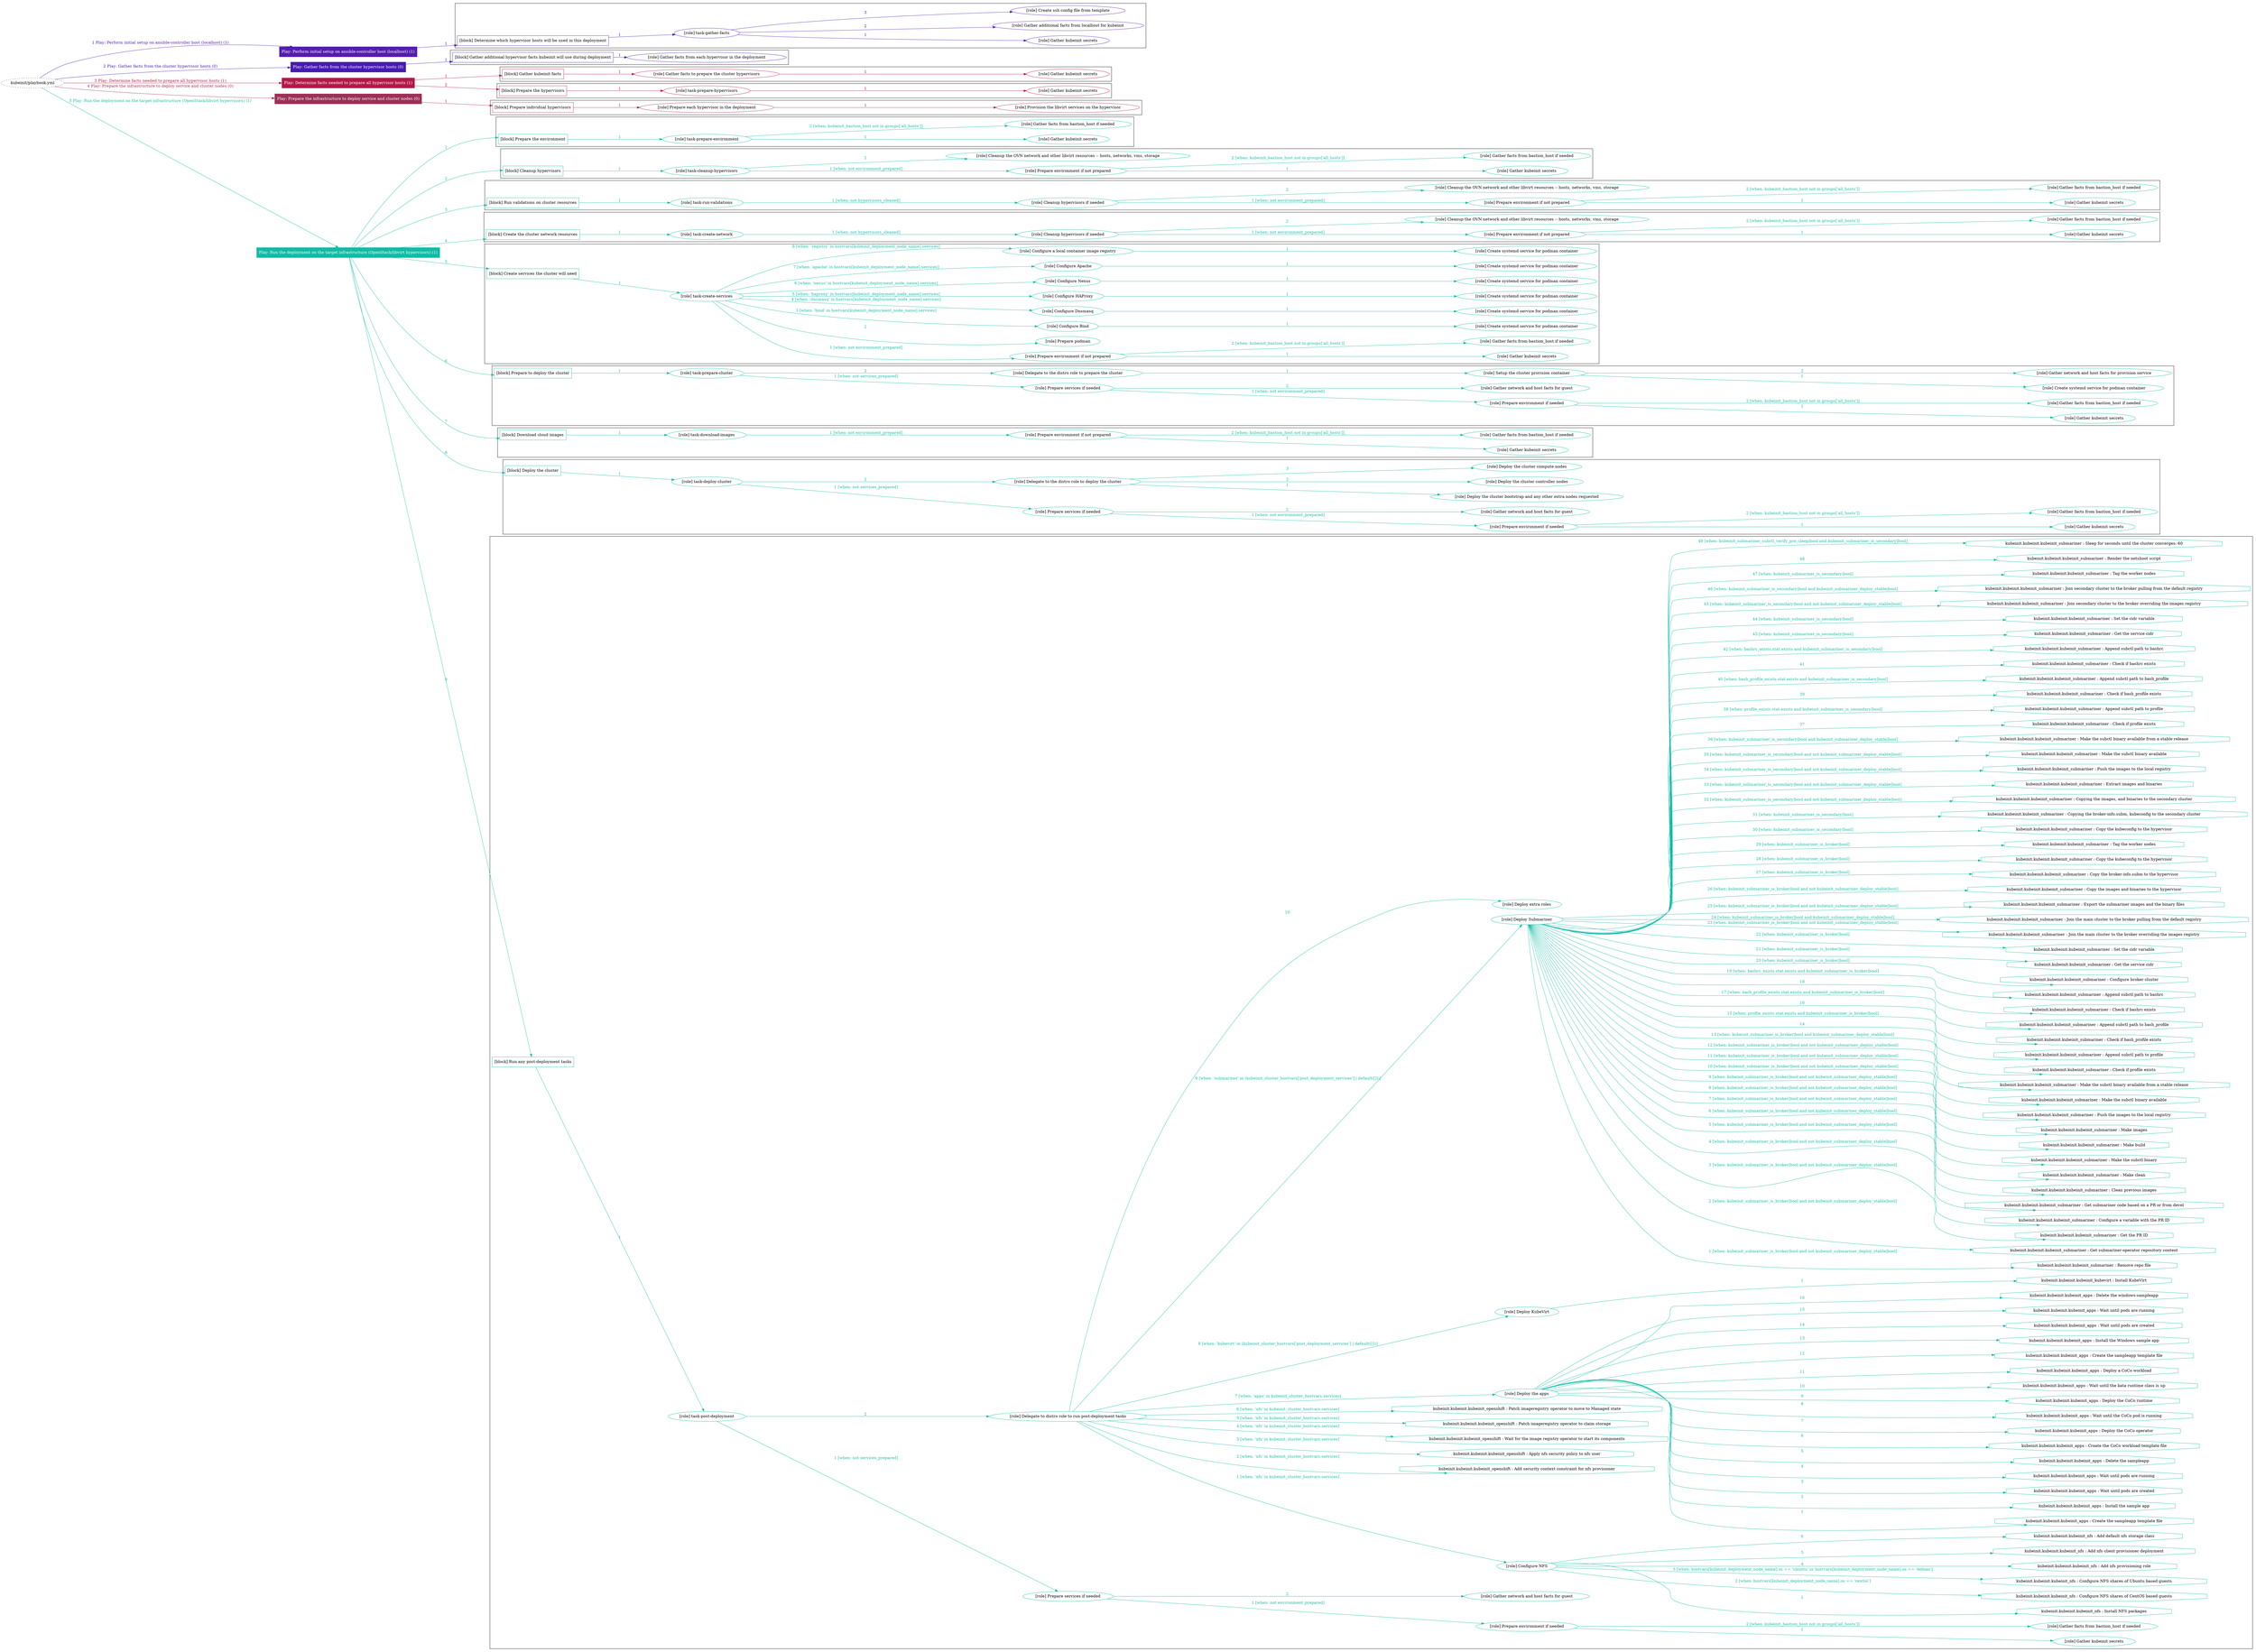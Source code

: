 digraph {
	graph [concentrate=true ordering=in rankdir=LR ratio=fill]
	edge [esep=5 sep=10]
	"kubeinit/playbook.yml" [URL="/home/runner/work/kubeinit/kubeinit/kubeinit/playbook.yml" id=playbook_13502736 style=dotted]
	"kubeinit/playbook.yml" -> play_15be7223 [label="1 Play: Perform initial setup on ansible-controller host (localhost) (1)" color="#541cb0" fontcolor="#541cb0" id=edge_play_15be7223 labeltooltip="1 Play: Perform initial setup on ansible-controller host (localhost) (1)" tooltip="1 Play: Perform initial setup on ansible-controller host (localhost) (1)"]
	subgraph "Play: Perform initial setup on ansible-controller host (localhost) (1)" {
		play_15be7223 [label="Play: Perform initial setup on ansible-controller host (localhost) (1)" URL="/home/runner/work/kubeinit/kubeinit/kubeinit/playbook.yml" color="#541cb0" fontcolor="#ffffff" id=play_15be7223 shape=box style=filled tooltip=localhost]
		play_15be7223 -> block_22dae97e [label=1 color="#541cb0" fontcolor="#541cb0" id=edge_block_22dae97e labeltooltip=1 tooltip=1]
		subgraph cluster_block_22dae97e {
			block_22dae97e [label="[block] Determine which hypervisor hosts will be used in this deployment" URL="/home/runner/work/kubeinit/kubeinit/kubeinit/playbook.yml" color="#541cb0" id=block_22dae97e labeltooltip="Determine which hypervisor hosts will be used in this deployment" shape=box tooltip="Determine which hypervisor hosts will be used in this deployment"]
			block_22dae97e -> role_f0c0b0b6 [label="1 " color="#541cb0" fontcolor="#541cb0" id=edge_role_f0c0b0b6 labeltooltip="1 " tooltip="1 "]
			subgraph "task-gather-facts" {
				role_f0c0b0b6 [label="[role] task-gather-facts" URL="/home/runner/work/kubeinit/kubeinit/kubeinit/playbook.yml" color="#541cb0" id=role_f0c0b0b6 tooltip="task-gather-facts"]
				role_f0c0b0b6 -> role_7c147baa [label="1 " color="#541cb0" fontcolor="#541cb0" id=edge_role_7c147baa labeltooltip="1 " tooltip="1 "]
				subgraph "Gather kubeinit secrets" {
					role_7c147baa [label="[role] Gather kubeinit secrets" URL="/home/runner/.ansible/collections/ansible_collections/kubeinit/kubeinit/roles/kubeinit_prepare/tasks/build_hypervisors_group.yml" color="#541cb0" id=role_7c147baa tooltip="Gather kubeinit secrets"]
				}
				role_f0c0b0b6 -> role_209b4921 [label="2 " color="#541cb0" fontcolor="#541cb0" id=edge_role_209b4921 labeltooltip="2 " tooltip="2 "]
				subgraph "Gather additional facts from localhost for kubeinit" {
					role_209b4921 [label="[role] Gather additional facts from localhost for kubeinit" URL="/home/runner/.ansible/collections/ansible_collections/kubeinit/kubeinit/roles/kubeinit_prepare/tasks/build_hypervisors_group.yml" color="#541cb0" id=role_209b4921 tooltip="Gather additional facts from localhost for kubeinit"]
				}
				role_f0c0b0b6 -> role_523b0881 [label="3 " color="#541cb0" fontcolor="#541cb0" id=edge_role_523b0881 labeltooltip="3 " tooltip="3 "]
				subgraph "Create ssh config file from template" {
					role_523b0881 [label="[role] Create ssh config file from template" URL="/home/runner/.ansible/collections/ansible_collections/kubeinit/kubeinit/roles/kubeinit_prepare/tasks/build_hypervisors_group.yml" color="#541cb0" id=role_523b0881 tooltip="Create ssh config file from template"]
				}
			}
		}
	}
	"kubeinit/playbook.yml" -> play_82f01188 [label="2 Play: Gather facts from the cluster hypervisor hosts (0)" color="#461bb1" fontcolor="#461bb1" id=edge_play_82f01188 labeltooltip="2 Play: Gather facts from the cluster hypervisor hosts (0)" tooltip="2 Play: Gather facts from the cluster hypervisor hosts (0)"]
	subgraph "Play: Gather facts from the cluster hypervisor hosts (0)" {
		play_82f01188 [label="Play: Gather facts from the cluster hypervisor hosts (0)" URL="/home/runner/work/kubeinit/kubeinit/kubeinit/playbook.yml" color="#461bb1" fontcolor="#ffffff" id=play_82f01188 shape=box style=filled tooltip="Play: Gather facts from the cluster hypervisor hosts (0)"]
		play_82f01188 -> block_499aef49 [label=1 color="#461bb1" fontcolor="#461bb1" id=edge_block_499aef49 labeltooltip=1 tooltip=1]
		subgraph cluster_block_499aef49 {
			block_499aef49 [label="[block] Gather additional hypervisor facts kubeinit will use during deployment" URL="/home/runner/work/kubeinit/kubeinit/kubeinit/playbook.yml" color="#461bb1" id=block_499aef49 labeltooltip="Gather additional hypervisor facts kubeinit will use during deployment" shape=box tooltip="Gather additional hypervisor facts kubeinit will use during deployment"]
			block_499aef49 -> role_07e8fba5 [label="1 " color="#461bb1" fontcolor="#461bb1" id=edge_role_07e8fba5 labeltooltip="1 " tooltip="1 "]
			subgraph "Gather facts from each hypervisor in the deployment" {
				role_07e8fba5 [label="[role] Gather facts from each hypervisor in the deployment" URL="/home/runner/work/kubeinit/kubeinit/kubeinit/playbook.yml" color="#461bb1" id=role_07e8fba5 tooltip="Gather facts from each hypervisor in the deployment"]
			}
		}
	}
	"kubeinit/playbook.yml" -> play_16a92d1e [label="3 Play: Determine facts needed to prepare all hypervisor hosts (1)" color="#b31948" fontcolor="#b31948" id=edge_play_16a92d1e labeltooltip="3 Play: Determine facts needed to prepare all hypervisor hosts (1)" tooltip="3 Play: Determine facts needed to prepare all hypervisor hosts (1)"]
	subgraph "Play: Determine facts needed to prepare all hypervisor hosts (1)" {
		play_16a92d1e [label="Play: Determine facts needed to prepare all hypervisor hosts (1)" URL="/home/runner/work/kubeinit/kubeinit/kubeinit/playbook.yml" color="#b31948" fontcolor="#ffffff" id=play_16a92d1e shape=box style=filled tooltip=localhost]
		play_16a92d1e -> block_2bbc33a8 [label=1 color="#b31948" fontcolor="#b31948" id=edge_block_2bbc33a8 labeltooltip=1 tooltip=1]
		subgraph cluster_block_2bbc33a8 {
			block_2bbc33a8 [label="[block] Gather kubeinit facts" URL="/home/runner/work/kubeinit/kubeinit/kubeinit/playbook.yml" color="#b31948" id=block_2bbc33a8 labeltooltip="Gather kubeinit facts" shape=box tooltip="Gather kubeinit facts"]
			block_2bbc33a8 -> role_f7ad3717 [label="1 " color="#b31948" fontcolor="#b31948" id=edge_role_f7ad3717 labeltooltip="1 " tooltip="1 "]
			subgraph "Gather facts to prepare the cluster hypervisors" {
				role_f7ad3717 [label="[role] Gather facts to prepare the cluster hypervisors" URL="/home/runner/work/kubeinit/kubeinit/kubeinit/playbook.yml" color="#b31948" id=role_f7ad3717 tooltip="Gather facts to prepare the cluster hypervisors"]
				role_f7ad3717 -> role_11557025 [label="1 " color="#b31948" fontcolor="#b31948" id=edge_role_11557025 labeltooltip="1 " tooltip="1 "]
				subgraph "Gather kubeinit secrets" {
					role_11557025 [label="[role] Gather kubeinit secrets" URL="/home/runner/.ansible/collections/ansible_collections/kubeinit/kubeinit/roles/kubeinit_prepare/tasks/gather_kubeinit_facts.yml" color="#b31948" id=role_11557025 tooltip="Gather kubeinit secrets"]
				}
			}
		}
		play_16a92d1e -> block_3093a72d [label=2 color="#b31948" fontcolor="#b31948" id=edge_block_3093a72d labeltooltip=2 tooltip=2]
		subgraph cluster_block_3093a72d {
			block_3093a72d [label="[block] Prepare the hypervisors" URL="/home/runner/work/kubeinit/kubeinit/kubeinit/playbook.yml" color="#b31948" id=block_3093a72d labeltooltip="Prepare the hypervisors" shape=box tooltip="Prepare the hypervisors"]
			block_3093a72d -> role_0d8ec6fc [label="1 " color="#b31948" fontcolor="#b31948" id=edge_role_0d8ec6fc labeltooltip="1 " tooltip="1 "]
			subgraph "task-prepare-hypervisors" {
				role_0d8ec6fc [label="[role] task-prepare-hypervisors" URL="/home/runner/work/kubeinit/kubeinit/kubeinit/playbook.yml" color="#b31948" id=role_0d8ec6fc tooltip="task-prepare-hypervisors"]
				role_0d8ec6fc -> role_a0d8dd53 [label="1 " color="#b31948" fontcolor="#b31948" id=edge_role_a0d8dd53 labeltooltip="1 " tooltip="1 "]
				subgraph "Gather kubeinit secrets" {
					role_a0d8dd53 [label="[role] Gather kubeinit secrets" URL="/home/runner/.ansible/collections/ansible_collections/kubeinit/kubeinit/roles/kubeinit_prepare/tasks/gather_kubeinit_facts.yml" color="#b31948" id=role_a0d8dd53 tooltip="Gather kubeinit secrets"]
				}
			}
		}
	}
	"kubeinit/playbook.yml" -> play_11b5b0d0 [label="4 Play: Prepare the infrastructure to deploy service and cluster nodes (0)" color="#9c3056" fontcolor="#9c3056" id=edge_play_11b5b0d0 labeltooltip="4 Play: Prepare the infrastructure to deploy service and cluster nodes (0)" tooltip="4 Play: Prepare the infrastructure to deploy service and cluster nodes (0)"]
	subgraph "Play: Prepare the infrastructure to deploy service and cluster nodes (0)" {
		play_11b5b0d0 [label="Play: Prepare the infrastructure to deploy service and cluster nodes (0)" URL="/home/runner/work/kubeinit/kubeinit/kubeinit/playbook.yml" color="#9c3056" fontcolor="#ffffff" id=play_11b5b0d0 shape=box style=filled tooltip="Play: Prepare the infrastructure to deploy service and cluster nodes (0)"]
		play_11b5b0d0 -> block_6c4a7a0d [label=1 color="#9c3056" fontcolor="#9c3056" id=edge_block_6c4a7a0d labeltooltip=1 tooltip=1]
		subgraph cluster_block_6c4a7a0d {
			block_6c4a7a0d [label="[block] Prepare individual hypervisors" URL="/home/runner/work/kubeinit/kubeinit/kubeinit/playbook.yml" color="#9c3056" id=block_6c4a7a0d labeltooltip="Prepare individual hypervisors" shape=box tooltip="Prepare individual hypervisors"]
			block_6c4a7a0d -> role_702d80f8 [label="1 " color="#9c3056" fontcolor="#9c3056" id=edge_role_702d80f8 labeltooltip="1 " tooltip="1 "]
			subgraph "Prepare each hypervisor in the deployment" {
				role_702d80f8 [label="[role] Prepare each hypervisor in the deployment" URL="/home/runner/work/kubeinit/kubeinit/kubeinit/playbook.yml" color="#9c3056" id=role_702d80f8 tooltip="Prepare each hypervisor in the deployment"]
				role_702d80f8 -> role_c707e2d9 [label="1 " color="#9c3056" fontcolor="#9c3056" id=edge_role_c707e2d9 labeltooltip="1 " tooltip="1 "]
				subgraph "Provision the libvirt services on the hypervisor" {
					role_c707e2d9 [label="[role] Provision the libvirt services on the hypervisor" URL="/home/runner/.ansible/collections/ansible_collections/kubeinit/kubeinit/roles/kubeinit_prepare/tasks/prepare_hypervisor.yml" color="#9c3056" id=role_c707e2d9 tooltip="Provision the libvirt services on the hypervisor"]
				}
			}
		}
	}
	"kubeinit/playbook.yml" -> play_ccdeaa74 [label="5 Play: Run the deployment on the target infrastructure (OpenStack/libvirt hypervisors) (1)" color="#10bca5" fontcolor="#10bca5" id=edge_play_ccdeaa74 labeltooltip="5 Play: Run the deployment on the target infrastructure (OpenStack/libvirt hypervisors) (1)" tooltip="5 Play: Run the deployment on the target infrastructure (OpenStack/libvirt hypervisors) (1)"]
	subgraph "Play: Run the deployment on the target infrastructure (OpenStack/libvirt hypervisors) (1)" {
		play_ccdeaa74 [label="Play: Run the deployment on the target infrastructure (OpenStack/libvirt hypervisors) (1)" URL="/home/runner/work/kubeinit/kubeinit/kubeinit/playbook.yml" color="#10bca5" fontcolor="#ffffff" id=play_ccdeaa74 shape=box style=filled tooltip=localhost]
		play_ccdeaa74 -> block_02c0d8fd [label=1 color="#10bca5" fontcolor="#10bca5" id=edge_block_02c0d8fd labeltooltip=1 tooltip=1]
		subgraph cluster_block_02c0d8fd {
			block_02c0d8fd [label="[block] Prepare the environment" URL="/home/runner/work/kubeinit/kubeinit/kubeinit/playbook.yml" color="#10bca5" id=block_02c0d8fd labeltooltip="Prepare the environment" shape=box tooltip="Prepare the environment"]
			block_02c0d8fd -> role_8f5e2921 [label="1 " color="#10bca5" fontcolor="#10bca5" id=edge_role_8f5e2921 labeltooltip="1 " tooltip="1 "]
			subgraph "task-prepare-environment" {
				role_8f5e2921 [label="[role] task-prepare-environment" URL="/home/runner/work/kubeinit/kubeinit/kubeinit/playbook.yml" color="#10bca5" id=role_8f5e2921 tooltip="task-prepare-environment"]
				role_8f5e2921 -> role_018401bc [label="1 " color="#10bca5" fontcolor="#10bca5" id=edge_role_018401bc labeltooltip="1 " tooltip="1 "]
				subgraph "Gather kubeinit secrets" {
					role_018401bc [label="[role] Gather kubeinit secrets" URL="/home/runner/.ansible/collections/ansible_collections/kubeinit/kubeinit/roles/kubeinit_prepare/tasks/gather_kubeinit_facts.yml" color="#10bca5" id=role_018401bc tooltip="Gather kubeinit secrets"]
				}
				role_8f5e2921 -> role_27af0bf3 [label="2 [when: kubeinit_bastion_host not in groups['all_hosts']]" color="#10bca5" fontcolor="#10bca5" id=edge_role_27af0bf3 labeltooltip="2 [when: kubeinit_bastion_host not in groups['all_hosts']]" tooltip="2 [when: kubeinit_bastion_host not in groups['all_hosts']]"]
				subgraph "Gather facts from bastion_host if needed" {
					role_27af0bf3 [label="[role] Gather facts from bastion_host if needed" URL="/home/runner/.ansible/collections/ansible_collections/kubeinit/kubeinit/roles/kubeinit_prepare/tasks/main.yml" color="#10bca5" id=role_27af0bf3 tooltip="Gather facts from bastion_host if needed"]
				}
			}
		}
		play_ccdeaa74 -> block_8dd275b4 [label=2 color="#10bca5" fontcolor="#10bca5" id=edge_block_8dd275b4 labeltooltip=2 tooltip=2]
		subgraph cluster_block_8dd275b4 {
			block_8dd275b4 [label="[block] Cleanup hypervisors" URL="/home/runner/work/kubeinit/kubeinit/kubeinit/playbook.yml" color="#10bca5" id=block_8dd275b4 labeltooltip="Cleanup hypervisors" shape=box tooltip="Cleanup hypervisors"]
			block_8dd275b4 -> role_6d0f82fd [label="1 " color="#10bca5" fontcolor="#10bca5" id=edge_role_6d0f82fd labeltooltip="1 " tooltip="1 "]
			subgraph "task-cleanup-hypervisors" {
				role_6d0f82fd [label="[role] task-cleanup-hypervisors" URL="/home/runner/work/kubeinit/kubeinit/kubeinit/playbook.yml" color="#10bca5" id=role_6d0f82fd tooltip="task-cleanup-hypervisors"]
				role_6d0f82fd -> role_3c90ac5a [label="1 [when: not environment_prepared]" color="#10bca5" fontcolor="#10bca5" id=edge_role_3c90ac5a labeltooltip="1 [when: not environment_prepared]" tooltip="1 [when: not environment_prepared]"]
				subgraph "Prepare environment if not prepared" {
					role_3c90ac5a [label="[role] Prepare environment if not prepared" URL="/home/runner/.ansible/collections/ansible_collections/kubeinit/kubeinit/roles/kubeinit_libvirt/tasks/cleanup_hypervisors.yml" color="#10bca5" id=role_3c90ac5a tooltip="Prepare environment if not prepared"]
					role_3c90ac5a -> role_534791ba [label="1 " color="#10bca5" fontcolor="#10bca5" id=edge_role_534791ba labeltooltip="1 " tooltip="1 "]
					subgraph "Gather kubeinit secrets" {
						role_534791ba [label="[role] Gather kubeinit secrets" URL="/home/runner/.ansible/collections/ansible_collections/kubeinit/kubeinit/roles/kubeinit_prepare/tasks/gather_kubeinit_facts.yml" color="#10bca5" id=role_534791ba tooltip="Gather kubeinit secrets"]
					}
					role_3c90ac5a -> role_ee35dea4 [label="2 [when: kubeinit_bastion_host not in groups['all_hosts']]" color="#10bca5" fontcolor="#10bca5" id=edge_role_ee35dea4 labeltooltip="2 [when: kubeinit_bastion_host not in groups['all_hosts']]" tooltip="2 [when: kubeinit_bastion_host not in groups['all_hosts']]"]
					subgraph "Gather facts from bastion_host if needed" {
						role_ee35dea4 [label="[role] Gather facts from bastion_host if needed" URL="/home/runner/.ansible/collections/ansible_collections/kubeinit/kubeinit/roles/kubeinit_prepare/tasks/main.yml" color="#10bca5" id=role_ee35dea4 tooltip="Gather facts from bastion_host if needed"]
					}
				}
				role_6d0f82fd -> role_b5229ef4 [label="2 " color="#10bca5" fontcolor="#10bca5" id=edge_role_b5229ef4 labeltooltip="2 " tooltip="2 "]
				subgraph "Cleanup the OVN network and other libvirt resources -- hosts, networks, vms, storage" {
					role_b5229ef4 [label="[role] Cleanup the OVN network and other libvirt resources -- hosts, networks, vms, storage" URL="/home/runner/.ansible/collections/ansible_collections/kubeinit/kubeinit/roles/kubeinit_libvirt/tasks/cleanup_hypervisors.yml" color="#10bca5" id=role_b5229ef4 tooltip="Cleanup the OVN network and other libvirt resources -- hosts, networks, vms, storage"]
				}
			}
		}
		play_ccdeaa74 -> block_0c2a3fa8 [label=3 color="#10bca5" fontcolor="#10bca5" id=edge_block_0c2a3fa8 labeltooltip=3 tooltip=3]
		subgraph cluster_block_0c2a3fa8 {
			block_0c2a3fa8 [label="[block] Run validations on cluster resources" URL="/home/runner/work/kubeinit/kubeinit/kubeinit/playbook.yml" color="#10bca5" id=block_0c2a3fa8 labeltooltip="Run validations on cluster resources" shape=box tooltip="Run validations on cluster resources"]
			block_0c2a3fa8 -> role_359f21f8 [label="1 " color="#10bca5" fontcolor="#10bca5" id=edge_role_359f21f8 labeltooltip="1 " tooltip="1 "]
			subgraph "task-run-validations" {
				role_359f21f8 [label="[role] task-run-validations" URL="/home/runner/work/kubeinit/kubeinit/kubeinit/playbook.yml" color="#10bca5" id=role_359f21f8 tooltip="task-run-validations"]
				role_359f21f8 -> role_46ff5aca [label="1 [when: not hypervisors_cleaned]" color="#10bca5" fontcolor="#10bca5" id=edge_role_46ff5aca labeltooltip="1 [when: not hypervisors_cleaned]" tooltip="1 [when: not hypervisors_cleaned]"]
				subgraph "Cleanup hypervisors if needed" {
					role_46ff5aca [label="[role] Cleanup hypervisors if needed" URL="/home/runner/.ansible/collections/ansible_collections/kubeinit/kubeinit/roles/kubeinit_validations/tasks/main.yml" color="#10bca5" id=role_46ff5aca tooltip="Cleanup hypervisors if needed"]
					role_46ff5aca -> role_16de82fd [label="1 [when: not environment_prepared]" color="#10bca5" fontcolor="#10bca5" id=edge_role_16de82fd labeltooltip="1 [when: not environment_prepared]" tooltip="1 [when: not environment_prepared]"]
					subgraph "Prepare environment if not prepared" {
						role_16de82fd [label="[role] Prepare environment if not prepared" URL="/home/runner/.ansible/collections/ansible_collections/kubeinit/kubeinit/roles/kubeinit_libvirt/tasks/cleanup_hypervisors.yml" color="#10bca5" id=role_16de82fd tooltip="Prepare environment if not prepared"]
						role_16de82fd -> role_3dfd1546 [label="1 " color="#10bca5" fontcolor="#10bca5" id=edge_role_3dfd1546 labeltooltip="1 " tooltip="1 "]
						subgraph "Gather kubeinit secrets" {
							role_3dfd1546 [label="[role] Gather kubeinit secrets" URL="/home/runner/.ansible/collections/ansible_collections/kubeinit/kubeinit/roles/kubeinit_prepare/tasks/gather_kubeinit_facts.yml" color="#10bca5" id=role_3dfd1546 tooltip="Gather kubeinit secrets"]
						}
						role_16de82fd -> role_6ea4be71 [label="2 [when: kubeinit_bastion_host not in groups['all_hosts']]" color="#10bca5" fontcolor="#10bca5" id=edge_role_6ea4be71 labeltooltip="2 [when: kubeinit_bastion_host not in groups['all_hosts']]" tooltip="2 [when: kubeinit_bastion_host not in groups['all_hosts']]"]
						subgraph "Gather facts from bastion_host if needed" {
							role_6ea4be71 [label="[role] Gather facts from bastion_host if needed" URL="/home/runner/.ansible/collections/ansible_collections/kubeinit/kubeinit/roles/kubeinit_prepare/tasks/main.yml" color="#10bca5" id=role_6ea4be71 tooltip="Gather facts from bastion_host if needed"]
						}
					}
					role_46ff5aca -> role_3edcd6d2 [label="2 " color="#10bca5" fontcolor="#10bca5" id=edge_role_3edcd6d2 labeltooltip="2 " tooltip="2 "]
					subgraph "Cleanup the OVN network and other libvirt resources -- hosts, networks, vms, storage" {
						role_3edcd6d2 [label="[role] Cleanup the OVN network and other libvirt resources -- hosts, networks, vms, storage" URL="/home/runner/.ansible/collections/ansible_collections/kubeinit/kubeinit/roles/kubeinit_libvirt/tasks/cleanup_hypervisors.yml" color="#10bca5" id=role_3edcd6d2 tooltip="Cleanup the OVN network and other libvirt resources -- hosts, networks, vms, storage"]
					}
				}
			}
		}
		play_ccdeaa74 -> block_c3b52b7b [label=4 color="#10bca5" fontcolor="#10bca5" id=edge_block_c3b52b7b labeltooltip=4 tooltip=4]
		subgraph cluster_block_c3b52b7b {
			block_c3b52b7b [label="[block] Create the cluster network resources" URL="/home/runner/work/kubeinit/kubeinit/kubeinit/playbook.yml" color="#10bca5" id=block_c3b52b7b labeltooltip="Create the cluster network resources" shape=box tooltip="Create the cluster network resources"]
			block_c3b52b7b -> role_3d55ee81 [label="1 " color="#10bca5" fontcolor="#10bca5" id=edge_role_3d55ee81 labeltooltip="1 " tooltip="1 "]
			subgraph "task-create-network" {
				role_3d55ee81 [label="[role] task-create-network" URL="/home/runner/work/kubeinit/kubeinit/kubeinit/playbook.yml" color="#10bca5" id=role_3d55ee81 tooltip="task-create-network"]
				role_3d55ee81 -> role_0110f690 [label="1 [when: not hypervisors_cleaned]" color="#10bca5" fontcolor="#10bca5" id=edge_role_0110f690 labeltooltip="1 [when: not hypervisors_cleaned]" tooltip="1 [when: not hypervisors_cleaned]"]
				subgraph "Cleanup hypervisors if needed" {
					role_0110f690 [label="[role] Cleanup hypervisors if needed" URL="/home/runner/.ansible/collections/ansible_collections/kubeinit/kubeinit/roles/kubeinit_libvirt/tasks/create_network.yml" color="#10bca5" id=role_0110f690 tooltip="Cleanup hypervisors if needed"]
					role_0110f690 -> role_3cb4792f [label="1 [when: not environment_prepared]" color="#10bca5" fontcolor="#10bca5" id=edge_role_3cb4792f labeltooltip="1 [when: not environment_prepared]" tooltip="1 [when: not environment_prepared]"]
					subgraph "Prepare environment if not prepared" {
						role_3cb4792f [label="[role] Prepare environment if not prepared" URL="/home/runner/.ansible/collections/ansible_collections/kubeinit/kubeinit/roles/kubeinit_libvirt/tasks/cleanup_hypervisors.yml" color="#10bca5" id=role_3cb4792f tooltip="Prepare environment if not prepared"]
						role_3cb4792f -> role_80836b68 [label="1 " color="#10bca5" fontcolor="#10bca5" id=edge_role_80836b68 labeltooltip="1 " tooltip="1 "]
						subgraph "Gather kubeinit secrets" {
							role_80836b68 [label="[role] Gather kubeinit secrets" URL="/home/runner/.ansible/collections/ansible_collections/kubeinit/kubeinit/roles/kubeinit_prepare/tasks/gather_kubeinit_facts.yml" color="#10bca5" id=role_80836b68 tooltip="Gather kubeinit secrets"]
						}
						role_3cb4792f -> role_e1801966 [label="2 [when: kubeinit_bastion_host not in groups['all_hosts']]" color="#10bca5" fontcolor="#10bca5" id=edge_role_e1801966 labeltooltip="2 [when: kubeinit_bastion_host not in groups['all_hosts']]" tooltip="2 [when: kubeinit_bastion_host not in groups['all_hosts']]"]
						subgraph "Gather facts from bastion_host if needed" {
							role_e1801966 [label="[role] Gather facts from bastion_host if needed" URL="/home/runner/.ansible/collections/ansible_collections/kubeinit/kubeinit/roles/kubeinit_prepare/tasks/main.yml" color="#10bca5" id=role_e1801966 tooltip="Gather facts from bastion_host if needed"]
						}
					}
					role_0110f690 -> role_b468c5b0 [label="2 " color="#10bca5" fontcolor="#10bca5" id=edge_role_b468c5b0 labeltooltip="2 " tooltip="2 "]
					subgraph "Cleanup the OVN network and other libvirt resources -- hosts, networks, vms, storage" {
						role_b468c5b0 [label="[role] Cleanup the OVN network and other libvirt resources -- hosts, networks, vms, storage" URL="/home/runner/.ansible/collections/ansible_collections/kubeinit/kubeinit/roles/kubeinit_libvirt/tasks/cleanup_hypervisors.yml" color="#10bca5" id=role_b468c5b0 tooltip="Cleanup the OVN network and other libvirt resources -- hosts, networks, vms, storage"]
					}
				}
			}
		}
		play_ccdeaa74 -> block_19eb32c8 [label=5 color="#10bca5" fontcolor="#10bca5" id=edge_block_19eb32c8 labeltooltip=5 tooltip=5]
		subgraph cluster_block_19eb32c8 {
			block_19eb32c8 [label="[block] Create services the cluster will need" URL="/home/runner/work/kubeinit/kubeinit/kubeinit/playbook.yml" color="#10bca5" id=block_19eb32c8 labeltooltip="Create services the cluster will need" shape=box tooltip="Create services the cluster will need"]
			block_19eb32c8 -> role_e23f3f54 [label="1 " color="#10bca5" fontcolor="#10bca5" id=edge_role_e23f3f54 labeltooltip="1 " tooltip="1 "]
			subgraph "task-create-services" {
				role_e23f3f54 [label="[role] task-create-services" URL="/home/runner/work/kubeinit/kubeinit/kubeinit/playbook.yml" color="#10bca5" id=role_e23f3f54 tooltip="task-create-services"]
				role_e23f3f54 -> role_6449a085 [label="1 [when: not environment_prepared]" color="#10bca5" fontcolor="#10bca5" id=edge_role_6449a085 labeltooltip="1 [when: not environment_prepared]" tooltip="1 [when: not environment_prepared]"]
				subgraph "Prepare environment if not prepared" {
					role_6449a085 [label="[role] Prepare environment if not prepared" URL="/home/runner/.ansible/collections/ansible_collections/kubeinit/kubeinit/roles/kubeinit_services/tasks/main.yml" color="#10bca5" id=role_6449a085 tooltip="Prepare environment if not prepared"]
					role_6449a085 -> role_6ca83ede [label="1 " color="#10bca5" fontcolor="#10bca5" id=edge_role_6ca83ede labeltooltip="1 " tooltip="1 "]
					subgraph "Gather kubeinit secrets" {
						role_6ca83ede [label="[role] Gather kubeinit secrets" URL="/home/runner/.ansible/collections/ansible_collections/kubeinit/kubeinit/roles/kubeinit_prepare/tasks/gather_kubeinit_facts.yml" color="#10bca5" id=role_6ca83ede tooltip="Gather kubeinit secrets"]
					}
					role_6449a085 -> role_bea2d630 [label="2 [when: kubeinit_bastion_host not in groups['all_hosts']]" color="#10bca5" fontcolor="#10bca5" id=edge_role_bea2d630 labeltooltip="2 [when: kubeinit_bastion_host not in groups['all_hosts']]" tooltip="2 [when: kubeinit_bastion_host not in groups['all_hosts']]"]
					subgraph "Gather facts from bastion_host if needed" {
						role_bea2d630 [label="[role] Gather facts from bastion_host if needed" URL="/home/runner/.ansible/collections/ansible_collections/kubeinit/kubeinit/roles/kubeinit_prepare/tasks/main.yml" color="#10bca5" id=role_bea2d630 tooltip="Gather facts from bastion_host if needed"]
					}
				}
				role_e23f3f54 -> role_25e762f2 [label="2 " color="#10bca5" fontcolor="#10bca5" id=edge_role_25e762f2 labeltooltip="2 " tooltip="2 "]
				subgraph "Prepare podman" {
					role_25e762f2 [label="[role] Prepare podman" URL="/home/runner/.ansible/collections/ansible_collections/kubeinit/kubeinit/roles/kubeinit_services/tasks/00_create_service_pod.yml" color="#10bca5" id=role_25e762f2 tooltip="Prepare podman"]
				}
				role_e23f3f54 -> role_362e6a46 [label="3 [when: 'bind' in hostvars[kubeinit_deployment_node_name].services]" color="#10bca5" fontcolor="#10bca5" id=edge_role_362e6a46 labeltooltip="3 [when: 'bind' in hostvars[kubeinit_deployment_node_name].services]" tooltip="3 [when: 'bind' in hostvars[kubeinit_deployment_node_name].services]"]
				subgraph "Configure Bind" {
					role_362e6a46 [label="[role] Configure Bind" URL="/home/runner/.ansible/collections/ansible_collections/kubeinit/kubeinit/roles/kubeinit_services/tasks/start_services_containers.yml" color="#10bca5" id=role_362e6a46 tooltip="Configure Bind"]
					role_362e6a46 -> role_5bf49ff9 [label="1 " color="#10bca5" fontcolor="#10bca5" id=edge_role_5bf49ff9 labeltooltip="1 " tooltip="1 "]
					subgraph "Create systemd service for podman container" {
						role_5bf49ff9 [label="[role] Create systemd service for podman container" URL="/home/runner/.ansible/collections/ansible_collections/kubeinit/kubeinit/roles/kubeinit_bind/tasks/main.yml" color="#10bca5" id=role_5bf49ff9 tooltip="Create systemd service for podman container"]
					}
				}
				role_e23f3f54 -> role_03b9d12c [label="4 [when: 'dnsmasq' in hostvars[kubeinit_deployment_node_name].services]" color="#10bca5" fontcolor="#10bca5" id=edge_role_03b9d12c labeltooltip="4 [when: 'dnsmasq' in hostvars[kubeinit_deployment_node_name].services]" tooltip="4 [when: 'dnsmasq' in hostvars[kubeinit_deployment_node_name].services]"]
				subgraph "Configure Dnsmasq" {
					role_03b9d12c [label="[role] Configure Dnsmasq" URL="/home/runner/.ansible/collections/ansible_collections/kubeinit/kubeinit/roles/kubeinit_services/tasks/start_services_containers.yml" color="#10bca5" id=role_03b9d12c tooltip="Configure Dnsmasq"]
					role_03b9d12c -> role_e66f27f9 [label="1 " color="#10bca5" fontcolor="#10bca5" id=edge_role_e66f27f9 labeltooltip="1 " tooltip="1 "]
					subgraph "Create systemd service for podman container" {
						role_e66f27f9 [label="[role] Create systemd service for podman container" URL="/home/runner/.ansible/collections/ansible_collections/kubeinit/kubeinit/roles/kubeinit_dnsmasq/tasks/main.yml" color="#10bca5" id=role_e66f27f9 tooltip="Create systemd service for podman container"]
					}
				}
				role_e23f3f54 -> role_bf057fa5 [label="5 [when: 'haproxy' in hostvars[kubeinit_deployment_node_name].services]" color="#10bca5" fontcolor="#10bca5" id=edge_role_bf057fa5 labeltooltip="5 [when: 'haproxy' in hostvars[kubeinit_deployment_node_name].services]" tooltip="5 [when: 'haproxy' in hostvars[kubeinit_deployment_node_name].services]"]
				subgraph "Configure HAProxy" {
					role_bf057fa5 [label="[role] Configure HAProxy" URL="/home/runner/.ansible/collections/ansible_collections/kubeinit/kubeinit/roles/kubeinit_services/tasks/start_services_containers.yml" color="#10bca5" id=role_bf057fa5 tooltip="Configure HAProxy"]
					role_bf057fa5 -> role_8d4e928e [label="1 " color="#10bca5" fontcolor="#10bca5" id=edge_role_8d4e928e labeltooltip="1 " tooltip="1 "]
					subgraph "Create systemd service for podman container" {
						role_8d4e928e [label="[role] Create systemd service for podman container" URL="/home/runner/.ansible/collections/ansible_collections/kubeinit/kubeinit/roles/kubeinit_haproxy/tasks/main.yml" color="#10bca5" id=role_8d4e928e tooltip="Create systemd service for podman container"]
					}
				}
				role_e23f3f54 -> role_b840986f [label="6 [when: 'nexus' in hostvars[kubeinit_deployment_node_name].services]" color="#10bca5" fontcolor="#10bca5" id=edge_role_b840986f labeltooltip="6 [when: 'nexus' in hostvars[kubeinit_deployment_node_name].services]" tooltip="6 [when: 'nexus' in hostvars[kubeinit_deployment_node_name].services]"]
				subgraph "Configure Nexus" {
					role_b840986f [label="[role] Configure Nexus" URL="/home/runner/.ansible/collections/ansible_collections/kubeinit/kubeinit/roles/kubeinit_services/tasks/start_services_containers.yml" color="#10bca5" id=role_b840986f tooltip="Configure Nexus"]
					role_b840986f -> role_c0ab61c6 [label="1 " color="#10bca5" fontcolor="#10bca5" id=edge_role_c0ab61c6 labeltooltip="1 " tooltip="1 "]
					subgraph "Create systemd service for podman container" {
						role_c0ab61c6 [label="[role] Create systemd service for podman container" URL="/home/runner/.ansible/collections/ansible_collections/kubeinit/kubeinit/roles/kubeinit_nexus/tasks/main.yml" color="#10bca5" id=role_c0ab61c6 tooltip="Create systemd service for podman container"]
					}
				}
				role_e23f3f54 -> role_15f7f5d8 [label="7 [when: 'apache' in hostvars[kubeinit_deployment_node_name].services]" color="#10bca5" fontcolor="#10bca5" id=edge_role_15f7f5d8 labeltooltip="7 [when: 'apache' in hostvars[kubeinit_deployment_node_name].services]" tooltip="7 [when: 'apache' in hostvars[kubeinit_deployment_node_name].services]"]
				subgraph "Configure Apache" {
					role_15f7f5d8 [label="[role] Configure Apache" URL="/home/runner/.ansible/collections/ansible_collections/kubeinit/kubeinit/roles/kubeinit_services/tasks/start_services_containers.yml" color="#10bca5" id=role_15f7f5d8 tooltip="Configure Apache"]
					role_15f7f5d8 -> role_0ca43b4a [label="1 " color="#10bca5" fontcolor="#10bca5" id=edge_role_0ca43b4a labeltooltip="1 " tooltip="1 "]
					subgraph "Create systemd service for podman container" {
						role_0ca43b4a [label="[role] Create systemd service for podman container" URL="/home/runner/.ansible/collections/ansible_collections/kubeinit/kubeinit/roles/kubeinit_apache/tasks/main.yml" color="#10bca5" id=role_0ca43b4a tooltip="Create systemd service for podman container"]
					}
				}
				role_e23f3f54 -> role_1d01cf92 [label="8 [when: 'registry' in hostvars[kubeinit_deployment_node_name].services]" color="#10bca5" fontcolor="#10bca5" id=edge_role_1d01cf92 labeltooltip="8 [when: 'registry' in hostvars[kubeinit_deployment_node_name].services]" tooltip="8 [when: 'registry' in hostvars[kubeinit_deployment_node_name].services]"]
				subgraph "Configure a local container image registry" {
					role_1d01cf92 [label="[role] Configure a local container image registry" URL="/home/runner/.ansible/collections/ansible_collections/kubeinit/kubeinit/roles/kubeinit_services/tasks/start_services_containers.yml" color="#10bca5" id=role_1d01cf92 tooltip="Configure a local container image registry"]
					role_1d01cf92 -> role_83ddf770 [label="1 " color="#10bca5" fontcolor="#10bca5" id=edge_role_83ddf770 labeltooltip="1 " tooltip="1 "]
					subgraph "Create systemd service for podman container" {
						role_83ddf770 [label="[role] Create systemd service for podman container" URL="/home/runner/.ansible/collections/ansible_collections/kubeinit/kubeinit/roles/kubeinit_registry/tasks/main.yml" color="#10bca5" id=role_83ddf770 tooltip="Create systemd service for podman container"]
					}
				}
			}
		}
		play_ccdeaa74 -> block_cdde1ff3 [label=6 color="#10bca5" fontcolor="#10bca5" id=edge_block_cdde1ff3 labeltooltip=6 tooltip=6]
		subgraph cluster_block_cdde1ff3 {
			block_cdde1ff3 [label="[block] Prepare to deploy the cluster" URL="/home/runner/work/kubeinit/kubeinit/kubeinit/playbook.yml" color="#10bca5" id=block_cdde1ff3 labeltooltip="Prepare to deploy the cluster" shape=box tooltip="Prepare to deploy the cluster"]
			block_cdde1ff3 -> role_b6b255c0 [label="1 " color="#10bca5" fontcolor="#10bca5" id=edge_role_b6b255c0 labeltooltip="1 " tooltip="1 "]
			subgraph "task-prepare-cluster" {
				role_b6b255c0 [label="[role] task-prepare-cluster" URL="/home/runner/work/kubeinit/kubeinit/kubeinit/playbook.yml" color="#10bca5" id=role_b6b255c0 tooltip="task-prepare-cluster"]
				role_b6b255c0 -> role_a97ca771 [label="1 [when: not services_prepared]" color="#10bca5" fontcolor="#10bca5" id=edge_role_a97ca771 labeltooltip="1 [when: not services_prepared]" tooltip="1 [when: not services_prepared]"]
				subgraph "Prepare services if needed" {
					role_a97ca771 [label="[role] Prepare services if needed" URL="/home/runner/.ansible/collections/ansible_collections/kubeinit/kubeinit/roles/kubeinit_prepare/tasks/prepare_cluster.yml" color="#10bca5" id=role_a97ca771 tooltip="Prepare services if needed"]
					role_a97ca771 -> role_ddbd1ebc [label="1 [when: not environment_prepared]" color="#10bca5" fontcolor="#10bca5" id=edge_role_ddbd1ebc labeltooltip="1 [when: not environment_prepared]" tooltip="1 [when: not environment_prepared]"]
					subgraph "Prepare environment if needed" {
						role_ddbd1ebc [label="[role] Prepare environment if needed" URL="/home/runner/.ansible/collections/ansible_collections/kubeinit/kubeinit/roles/kubeinit_services/tasks/prepare_services.yml" color="#10bca5" id=role_ddbd1ebc tooltip="Prepare environment if needed"]
						role_ddbd1ebc -> role_2bef3d91 [label="1 " color="#10bca5" fontcolor="#10bca5" id=edge_role_2bef3d91 labeltooltip="1 " tooltip="1 "]
						subgraph "Gather kubeinit secrets" {
							role_2bef3d91 [label="[role] Gather kubeinit secrets" URL="/home/runner/.ansible/collections/ansible_collections/kubeinit/kubeinit/roles/kubeinit_prepare/tasks/gather_kubeinit_facts.yml" color="#10bca5" id=role_2bef3d91 tooltip="Gather kubeinit secrets"]
						}
						role_ddbd1ebc -> role_c7c63d39 [label="2 [when: kubeinit_bastion_host not in groups['all_hosts']]" color="#10bca5" fontcolor="#10bca5" id=edge_role_c7c63d39 labeltooltip="2 [when: kubeinit_bastion_host not in groups['all_hosts']]" tooltip="2 [when: kubeinit_bastion_host not in groups['all_hosts']]"]
						subgraph "Gather facts from bastion_host if needed" {
							role_c7c63d39 [label="[role] Gather facts from bastion_host if needed" URL="/home/runner/.ansible/collections/ansible_collections/kubeinit/kubeinit/roles/kubeinit_prepare/tasks/main.yml" color="#10bca5" id=role_c7c63d39 tooltip="Gather facts from bastion_host if needed"]
						}
					}
					role_a97ca771 -> role_efc4306d [label="2 " color="#10bca5" fontcolor="#10bca5" id=edge_role_efc4306d labeltooltip="2 " tooltip="2 "]
					subgraph "Gather network and host facts for guest" {
						role_efc4306d [label="[role] Gather network and host facts for guest" URL="/home/runner/.ansible/collections/ansible_collections/kubeinit/kubeinit/roles/kubeinit_services/tasks/prepare_services.yml" color="#10bca5" id=role_efc4306d tooltip="Gather network and host facts for guest"]
					}
				}
				role_b6b255c0 -> role_6099e8fb [label="2 " color="#10bca5" fontcolor="#10bca5" id=edge_role_6099e8fb labeltooltip="2 " tooltip="2 "]
				subgraph "Delegate to the distro role to prepare the cluster" {
					role_6099e8fb [label="[role] Delegate to the distro role to prepare the cluster" URL="/home/runner/.ansible/collections/ansible_collections/kubeinit/kubeinit/roles/kubeinit_prepare/tasks/prepare_cluster.yml" color="#10bca5" id=role_6099e8fb tooltip="Delegate to the distro role to prepare the cluster"]
					role_6099e8fb -> role_5220052c [label="1 " color="#10bca5" fontcolor="#10bca5" id=edge_role_5220052c labeltooltip="1 " tooltip="1 "]
					subgraph "Setup the cluster provision container" {
						role_5220052c [label="[role] Setup the cluster provision container" URL="/home/runner/.ansible/collections/ansible_collections/kubeinit/kubeinit/roles/kubeinit_openshift/tasks/prepare_cluster.yml" color="#10bca5" id=role_5220052c tooltip="Setup the cluster provision container"]
						role_5220052c -> role_07cf900c [label="1 " color="#10bca5" fontcolor="#10bca5" id=edge_role_07cf900c labeltooltip="1 " tooltip="1 "]
						subgraph "Create systemd service for podman container" {
							role_07cf900c [label="[role] Create systemd service for podman container" URL="/home/runner/.ansible/collections/ansible_collections/kubeinit/kubeinit/roles/kubeinit_services/tasks/create_provision_container.yml" color="#10bca5" id=role_07cf900c tooltip="Create systemd service for podman container"]
						}
						role_5220052c -> role_8fcd992b [label="2 " color="#10bca5" fontcolor="#10bca5" id=edge_role_8fcd992b labeltooltip="2 " tooltip="2 "]
						subgraph "Gather network and host facts for provision service" {
							role_8fcd992b [label="[role] Gather network and host facts for provision service" URL="/home/runner/.ansible/collections/ansible_collections/kubeinit/kubeinit/roles/kubeinit_services/tasks/create_provision_container.yml" color="#10bca5" id=role_8fcd992b tooltip="Gather network and host facts for provision service"]
						}
					}
				}
			}
		}
		play_ccdeaa74 -> block_53861e85 [label=7 color="#10bca5" fontcolor="#10bca5" id=edge_block_53861e85 labeltooltip=7 tooltip=7]
		subgraph cluster_block_53861e85 {
			block_53861e85 [label="[block] Download cloud images" URL="/home/runner/work/kubeinit/kubeinit/kubeinit/playbook.yml" color="#10bca5" id=block_53861e85 labeltooltip="Download cloud images" shape=box tooltip="Download cloud images"]
			block_53861e85 -> role_7a24bcc1 [label="1 " color="#10bca5" fontcolor="#10bca5" id=edge_role_7a24bcc1 labeltooltip="1 " tooltip="1 "]
			subgraph "task-download-images" {
				role_7a24bcc1 [label="[role] task-download-images" URL="/home/runner/work/kubeinit/kubeinit/kubeinit/playbook.yml" color="#10bca5" id=role_7a24bcc1 tooltip="task-download-images"]
				role_7a24bcc1 -> role_63d33838 [label="1 [when: not environment_prepared]" color="#10bca5" fontcolor="#10bca5" id=edge_role_63d33838 labeltooltip="1 [when: not environment_prepared]" tooltip="1 [when: not environment_prepared]"]
				subgraph "Prepare environment if not prepared" {
					role_63d33838 [label="[role] Prepare environment if not prepared" URL="/home/runner/.ansible/collections/ansible_collections/kubeinit/kubeinit/roles/kubeinit_libvirt/tasks/download_cloud_images.yml" color="#10bca5" id=role_63d33838 tooltip="Prepare environment if not prepared"]
					role_63d33838 -> role_c8711bdc [label="1 " color="#10bca5" fontcolor="#10bca5" id=edge_role_c8711bdc labeltooltip="1 " tooltip="1 "]
					subgraph "Gather kubeinit secrets" {
						role_c8711bdc [label="[role] Gather kubeinit secrets" URL="/home/runner/.ansible/collections/ansible_collections/kubeinit/kubeinit/roles/kubeinit_prepare/tasks/gather_kubeinit_facts.yml" color="#10bca5" id=role_c8711bdc tooltip="Gather kubeinit secrets"]
					}
					role_63d33838 -> role_ecebb591 [label="2 [when: kubeinit_bastion_host not in groups['all_hosts']]" color="#10bca5" fontcolor="#10bca5" id=edge_role_ecebb591 labeltooltip="2 [when: kubeinit_bastion_host not in groups['all_hosts']]" tooltip="2 [when: kubeinit_bastion_host not in groups['all_hosts']]"]
					subgraph "Gather facts from bastion_host if needed" {
						role_ecebb591 [label="[role] Gather facts from bastion_host if needed" URL="/home/runner/.ansible/collections/ansible_collections/kubeinit/kubeinit/roles/kubeinit_prepare/tasks/main.yml" color="#10bca5" id=role_ecebb591 tooltip="Gather facts from bastion_host if needed"]
					}
				}
			}
		}
		play_ccdeaa74 -> block_31743abd [label=8 color="#10bca5" fontcolor="#10bca5" id=edge_block_31743abd labeltooltip=8 tooltip=8]
		subgraph cluster_block_31743abd {
			block_31743abd [label="[block] Deploy the cluster" URL="/home/runner/work/kubeinit/kubeinit/kubeinit/playbook.yml" color="#10bca5" id=block_31743abd labeltooltip="Deploy the cluster" shape=box tooltip="Deploy the cluster"]
			block_31743abd -> role_0a72f143 [label="1 " color="#10bca5" fontcolor="#10bca5" id=edge_role_0a72f143 labeltooltip="1 " tooltip="1 "]
			subgraph "task-deploy-cluster" {
				role_0a72f143 [label="[role] task-deploy-cluster" URL="/home/runner/work/kubeinit/kubeinit/kubeinit/playbook.yml" color="#10bca5" id=role_0a72f143 tooltip="task-deploy-cluster"]
				role_0a72f143 -> role_61d438bf [label="1 [when: not services_prepared]" color="#10bca5" fontcolor="#10bca5" id=edge_role_61d438bf labeltooltip="1 [when: not services_prepared]" tooltip="1 [when: not services_prepared]"]
				subgraph "Prepare services if needed" {
					role_61d438bf [label="[role] Prepare services if needed" URL="/home/runner/.ansible/collections/ansible_collections/kubeinit/kubeinit/roles/kubeinit_prepare/tasks/deploy_cluster.yml" color="#10bca5" id=role_61d438bf tooltip="Prepare services if needed"]
					role_61d438bf -> role_6b3ad645 [label="1 [when: not environment_prepared]" color="#10bca5" fontcolor="#10bca5" id=edge_role_6b3ad645 labeltooltip="1 [when: not environment_prepared]" tooltip="1 [when: not environment_prepared]"]
					subgraph "Prepare environment if needed" {
						role_6b3ad645 [label="[role] Prepare environment if needed" URL="/home/runner/.ansible/collections/ansible_collections/kubeinit/kubeinit/roles/kubeinit_services/tasks/prepare_services.yml" color="#10bca5" id=role_6b3ad645 tooltip="Prepare environment if needed"]
						role_6b3ad645 -> role_04838950 [label="1 " color="#10bca5" fontcolor="#10bca5" id=edge_role_04838950 labeltooltip="1 " tooltip="1 "]
						subgraph "Gather kubeinit secrets" {
							role_04838950 [label="[role] Gather kubeinit secrets" URL="/home/runner/.ansible/collections/ansible_collections/kubeinit/kubeinit/roles/kubeinit_prepare/tasks/gather_kubeinit_facts.yml" color="#10bca5" id=role_04838950 tooltip="Gather kubeinit secrets"]
						}
						role_6b3ad645 -> role_6ff054c5 [label="2 [when: kubeinit_bastion_host not in groups['all_hosts']]" color="#10bca5" fontcolor="#10bca5" id=edge_role_6ff054c5 labeltooltip="2 [when: kubeinit_bastion_host not in groups['all_hosts']]" tooltip="2 [when: kubeinit_bastion_host not in groups['all_hosts']]"]
						subgraph "Gather facts from bastion_host if needed" {
							role_6ff054c5 [label="[role] Gather facts from bastion_host if needed" URL="/home/runner/.ansible/collections/ansible_collections/kubeinit/kubeinit/roles/kubeinit_prepare/tasks/main.yml" color="#10bca5" id=role_6ff054c5 tooltip="Gather facts from bastion_host if needed"]
						}
					}
					role_61d438bf -> role_628944f5 [label="2 " color="#10bca5" fontcolor="#10bca5" id=edge_role_628944f5 labeltooltip="2 " tooltip="2 "]
					subgraph "Gather network and host facts for guest" {
						role_628944f5 [label="[role] Gather network and host facts for guest" URL="/home/runner/.ansible/collections/ansible_collections/kubeinit/kubeinit/roles/kubeinit_services/tasks/prepare_services.yml" color="#10bca5" id=role_628944f5 tooltip="Gather network and host facts for guest"]
					}
				}
				role_0a72f143 -> role_a57ecbf2 [label="2 " color="#10bca5" fontcolor="#10bca5" id=edge_role_a57ecbf2 labeltooltip="2 " tooltip="2 "]
				subgraph "Delegate to the distro role to deploy the cluster" {
					role_a57ecbf2 [label="[role] Delegate to the distro role to deploy the cluster" URL="/home/runner/.ansible/collections/ansible_collections/kubeinit/kubeinit/roles/kubeinit_prepare/tasks/deploy_cluster.yml" color="#10bca5" id=role_a57ecbf2 tooltip="Delegate to the distro role to deploy the cluster"]
					role_a57ecbf2 -> role_8826aa08 [label="1 " color="#10bca5" fontcolor="#10bca5" id=edge_role_8826aa08 labeltooltip="1 " tooltip="1 "]
					subgraph "Deploy the cluster bootstrap and any other extra nodes requested" {
						role_8826aa08 [label="[role] Deploy the cluster bootstrap and any other extra nodes requested" URL="/home/runner/.ansible/collections/ansible_collections/kubeinit/kubeinit/roles/kubeinit_openshift/tasks/main.yml" color="#10bca5" id=role_8826aa08 tooltip="Deploy the cluster bootstrap and any other extra nodes requested"]
					}
					role_a57ecbf2 -> role_3d511807 [label="2 " color="#10bca5" fontcolor="#10bca5" id=edge_role_3d511807 labeltooltip="2 " tooltip="2 "]
					subgraph "Deploy the cluster controller nodes" {
						role_3d511807 [label="[role] Deploy the cluster controller nodes" URL="/home/runner/.ansible/collections/ansible_collections/kubeinit/kubeinit/roles/kubeinit_openshift/tasks/main.yml" color="#10bca5" id=role_3d511807 tooltip="Deploy the cluster controller nodes"]
					}
					role_a57ecbf2 -> role_d5a857fc [label="3 " color="#10bca5" fontcolor="#10bca5" id=edge_role_d5a857fc labeltooltip="3 " tooltip="3 "]
					subgraph "Deploy the cluster compute nodes" {
						role_d5a857fc [label="[role] Deploy the cluster compute nodes" URL="/home/runner/.ansible/collections/ansible_collections/kubeinit/kubeinit/roles/kubeinit_openshift/tasks/main.yml" color="#10bca5" id=role_d5a857fc tooltip="Deploy the cluster compute nodes"]
					}
				}
			}
		}
		play_ccdeaa74 -> block_4449a416 [label=9 color="#10bca5" fontcolor="#10bca5" id=edge_block_4449a416 labeltooltip=9 tooltip=9]
		subgraph cluster_block_4449a416 {
			block_4449a416 [label="[block] Run any post-deployment tasks" URL="/home/runner/work/kubeinit/kubeinit/kubeinit/playbook.yml" color="#10bca5" id=block_4449a416 labeltooltip="Run any post-deployment tasks" shape=box tooltip="Run any post-deployment tasks"]
			block_4449a416 -> role_0add660d [label="1 " color="#10bca5" fontcolor="#10bca5" id=edge_role_0add660d labeltooltip="1 " tooltip="1 "]
			subgraph "task-post-deployment" {
				role_0add660d [label="[role] task-post-deployment" URL="/home/runner/work/kubeinit/kubeinit/kubeinit/playbook.yml" color="#10bca5" id=role_0add660d tooltip="task-post-deployment"]
				role_0add660d -> role_a2b2bb7a [label="1 [when: not services_prepared]" color="#10bca5" fontcolor="#10bca5" id=edge_role_a2b2bb7a labeltooltip="1 [when: not services_prepared]" tooltip="1 [when: not services_prepared]"]
				subgraph "Prepare services if needed" {
					role_a2b2bb7a [label="[role] Prepare services if needed" URL="/home/runner/.ansible/collections/ansible_collections/kubeinit/kubeinit/roles/kubeinit_prepare/tasks/post_deployment.yml" color="#10bca5" id=role_a2b2bb7a tooltip="Prepare services if needed"]
					role_a2b2bb7a -> role_d68e8d66 [label="1 [when: not environment_prepared]" color="#10bca5" fontcolor="#10bca5" id=edge_role_d68e8d66 labeltooltip="1 [when: not environment_prepared]" tooltip="1 [when: not environment_prepared]"]
					subgraph "Prepare environment if needed" {
						role_d68e8d66 [label="[role] Prepare environment if needed" URL="/home/runner/.ansible/collections/ansible_collections/kubeinit/kubeinit/roles/kubeinit_services/tasks/prepare_services.yml" color="#10bca5" id=role_d68e8d66 tooltip="Prepare environment if needed"]
						role_d68e8d66 -> role_8d674d31 [label="1 " color="#10bca5" fontcolor="#10bca5" id=edge_role_8d674d31 labeltooltip="1 " tooltip="1 "]
						subgraph "Gather kubeinit secrets" {
							role_8d674d31 [label="[role] Gather kubeinit secrets" URL="/home/runner/.ansible/collections/ansible_collections/kubeinit/kubeinit/roles/kubeinit_prepare/tasks/gather_kubeinit_facts.yml" color="#10bca5" id=role_8d674d31 tooltip="Gather kubeinit secrets"]
						}
						role_d68e8d66 -> role_cf3e1c79 [label="2 [when: kubeinit_bastion_host not in groups['all_hosts']]" color="#10bca5" fontcolor="#10bca5" id=edge_role_cf3e1c79 labeltooltip="2 [when: kubeinit_bastion_host not in groups['all_hosts']]" tooltip="2 [when: kubeinit_bastion_host not in groups['all_hosts']]"]
						subgraph "Gather facts from bastion_host if needed" {
							role_cf3e1c79 [label="[role] Gather facts from bastion_host if needed" URL="/home/runner/.ansible/collections/ansible_collections/kubeinit/kubeinit/roles/kubeinit_prepare/tasks/main.yml" color="#10bca5" id=role_cf3e1c79 tooltip="Gather facts from bastion_host if needed"]
						}
					}
					role_a2b2bb7a -> role_b34ee8e9 [label="2 " color="#10bca5" fontcolor="#10bca5" id=edge_role_b34ee8e9 labeltooltip="2 " tooltip="2 "]
					subgraph "Gather network and host facts for guest" {
						role_b34ee8e9 [label="[role] Gather network and host facts for guest" URL="/home/runner/.ansible/collections/ansible_collections/kubeinit/kubeinit/roles/kubeinit_services/tasks/prepare_services.yml" color="#10bca5" id=role_b34ee8e9 tooltip="Gather network and host facts for guest"]
					}
				}
				role_0add660d -> role_f5691017 [label="2 " color="#10bca5" fontcolor="#10bca5" id=edge_role_f5691017 labeltooltip="2 " tooltip="2 "]
				subgraph "Delegate to distro role to run post-deployment tasks" {
					role_f5691017 [label="[role] Delegate to distro role to run post-deployment tasks" URL="/home/runner/.ansible/collections/ansible_collections/kubeinit/kubeinit/roles/kubeinit_prepare/tasks/post_deployment.yml" color="#10bca5" id=role_f5691017 tooltip="Delegate to distro role to run post-deployment tasks"]
					role_f5691017 -> role_4ffe5d5a [label="1 [when: 'nfs' in kubeinit_cluster_hostvars.services]" color="#10bca5" fontcolor="#10bca5" id=edge_role_4ffe5d5a labeltooltip="1 [when: 'nfs' in kubeinit_cluster_hostvars.services]" tooltip="1 [when: 'nfs' in kubeinit_cluster_hostvars.services]"]
					subgraph "Configure NFS" {
						role_4ffe5d5a [label="[role] Configure NFS" URL="/home/runner/.ansible/collections/ansible_collections/kubeinit/kubeinit/roles/kubeinit_openshift/tasks/post_deployment_tasks.yml" color="#10bca5" id=role_4ffe5d5a tooltip="Configure NFS"]
						task_42c7b93f [label="kubeinit.kubeinit.kubeinit_nfs : Install NFS packages" URL="/home/runner/.ansible/collections/ansible_collections/kubeinit/kubeinit/roles/kubeinit_nfs/tasks/main.yml" color="#10bca5" id=task_42c7b93f shape=octagon tooltip="kubeinit.kubeinit.kubeinit_nfs : Install NFS packages"]
						role_4ffe5d5a -> task_42c7b93f [label="1 " color="#10bca5" fontcolor="#10bca5" id=edge_task_42c7b93f labeltooltip="1 " tooltip="1 "]
						task_5344ab15 [label="kubeinit.kubeinit.kubeinit_nfs : Configure NFS shares of CentOS based guests" URL="/home/runner/.ansible/collections/ansible_collections/kubeinit/kubeinit/roles/kubeinit_nfs/tasks/main.yml" color="#10bca5" id=task_5344ab15 shape=octagon tooltip="kubeinit.kubeinit.kubeinit_nfs : Configure NFS shares of CentOS based guests"]
						role_4ffe5d5a -> task_5344ab15 [label="2 [when: hostvars[kubeinit_deployment_node_name].os == 'centos']" color="#10bca5" fontcolor="#10bca5" id=edge_task_5344ab15 labeltooltip="2 [when: hostvars[kubeinit_deployment_node_name].os == 'centos']" tooltip="2 [when: hostvars[kubeinit_deployment_node_name].os == 'centos']"]
						task_c3e1c1c8 [label="kubeinit.kubeinit.kubeinit_nfs : Configure NFS shares of Ubuntu based guests" URL="/home/runner/.ansible/collections/ansible_collections/kubeinit/kubeinit/roles/kubeinit_nfs/tasks/main.yml" color="#10bca5" id=task_c3e1c1c8 shape=octagon tooltip="kubeinit.kubeinit.kubeinit_nfs : Configure NFS shares of Ubuntu based guests"]
						role_4ffe5d5a -> task_c3e1c1c8 [label="3 [when: hostvars[kubeinit_deployment_node_name].os == 'ubuntu' or hostvars[kubeinit_deployment_node_name].os == 'debian']" color="#10bca5" fontcolor="#10bca5" id=edge_task_c3e1c1c8 labeltooltip="3 [when: hostvars[kubeinit_deployment_node_name].os == 'ubuntu' or hostvars[kubeinit_deployment_node_name].os == 'debian']" tooltip="3 [when: hostvars[kubeinit_deployment_node_name].os == 'ubuntu' or hostvars[kubeinit_deployment_node_name].os == 'debian']"]
						task_2112b5c2 [label="kubeinit.kubeinit.kubeinit_nfs : Add nfs provisioning role" URL="/home/runner/.ansible/collections/ansible_collections/kubeinit/kubeinit/roles/kubeinit_nfs/tasks/main.yml" color="#10bca5" id=task_2112b5c2 shape=octagon tooltip="kubeinit.kubeinit.kubeinit_nfs : Add nfs provisioning role"]
						role_4ffe5d5a -> task_2112b5c2 [label="4 " color="#10bca5" fontcolor="#10bca5" id=edge_task_2112b5c2 labeltooltip="4 " tooltip="4 "]
						task_e736c14d [label="kubeinit.kubeinit.kubeinit_nfs : Add nfs client provisioner deployment" URL="/home/runner/.ansible/collections/ansible_collections/kubeinit/kubeinit/roles/kubeinit_nfs/tasks/main.yml" color="#10bca5" id=task_e736c14d shape=octagon tooltip="kubeinit.kubeinit.kubeinit_nfs : Add nfs client provisioner deployment"]
						role_4ffe5d5a -> task_e736c14d [label="5 " color="#10bca5" fontcolor="#10bca5" id=edge_task_e736c14d labeltooltip="5 " tooltip="5 "]
						task_1ca9695f [label="kubeinit.kubeinit.kubeinit_nfs : Add default nfs storage class" URL="/home/runner/.ansible/collections/ansible_collections/kubeinit/kubeinit/roles/kubeinit_nfs/tasks/main.yml" color="#10bca5" id=task_1ca9695f shape=octagon tooltip="kubeinit.kubeinit.kubeinit_nfs : Add default nfs storage class"]
						role_4ffe5d5a -> task_1ca9695f [label="6 " color="#10bca5" fontcolor="#10bca5" id=edge_task_1ca9695f labeltooltip="6 " tooltip="6 "]
					}
					task_eb65e95e [label="kubeinit.kubeinit.kubeinit_openshift : Add security context constraint for nfs provisioner" URL="/home/runner/.ansible/collections/ansible_collections/kubeinit/kubeinit/roles/kubeinit_openshift/tasks/post_deployment_tasks.yml" color="#10bca5" id=task_eb65e95e shape=octagon tooltip="kubeinit.kubeinit.kubeinit_openshift : Add security context constraint for nfs provisioner"]
					role_f5691017 -> task_eb65e95e [label="2 [when: 'nfs' in kubeinit_cluster_hostvars.services]" color="#10bca5" fontcolor="#10bca5" id=edge_task_eb65e95e labeltooltip="2 [when: 'nfs' in kubeinit_cluster_hostvars.services]" tooltip="2 [when: 'nfs' in kubeinit_cluster_hostvars.services]"]
					task_61cc4826 [label="kubeinit.kubeinit.kubeinit_openshift : Apply nfs security policy to nfs user" URL="/home/runner/.ansible/collections/ansible_collections/kubeinit/kubeinit/roles/kubeinit_openshift/tasks/post_deployment_tasks.yml" color="#10bca5" id=task_61cc4826 shape=octagon tooltip="kubeinit.kubeinit.kubeinit_openshift : Apply nfs security policy to nfs user"]
					role_f5691017 -> task_61cc4826 [label="3 [when: 'nfs' in kubeinit_cluster_hostvars.services]" color="#10bca5" fontcolor="#10bca5" id=edge_task_61cc4826 labeltooltip="3 [when: 'nfs' in kubeinit_cluster_hostvars.services]" tooltip="3 [when: 'nfs' in kubeinit_cluster_hostvars.services]"]
					task_3f9926b9 [label="kubeinit.kubeinit.kubeinit_openshift : Wait for the image registry operator to start its components" URL="/home/runner/.ansible/collections/ansible_collections/kubeinit/kubeinit/roles/kubeinit_openshift/tasks/post_deployment_tasks.yml" color="#10bca5" id=task_3f9926b9 shape=octagon tooltip="kubeinit.kubeinit.kubeinit_openshift : Wait for the image registry operator to start its components"]
					role_f5691017 -> task_3f9926b9 [label="4 [when: 'nfs' in kubeinit_cluster_hostvars.services]" color="#10bca5" fontcolor="#10bca5" id=edge_task_3f9926b9 labeltooltip="4 [when: 'nfs' in kubeinit_cluster_hostvars.services]" tooltip="4 [when: 'nfs' in kubeinit_cluster_hostvars.services]"]
					task_300d3465 [label="kubeinit.kubeinit.kubeinit_openshift : Patch imageregistry operator to claim storage" URL="/home/runner/.ansible/collections/ansible_collections/kubeinit/kubeinit/roles/kubeinit_openshift/tasks/post_deployment_tasks.yml" color="#10bca5" id=task_300d3465 shape=octagon tooltip="kubeinit.kubeinit.kubeinit_openshift : Patch imageregistry operator to claim storage"]
					role_f5691017 -> task_300d3465 [label="5 [when: 'nfs' in kubeinit_cluster_hostvars.services]" color="#10bca5" fontcolor="#10bca5" id=edge_task_300d3465 labeltooltip="5 [when: 'nfs' in kubeinit_cluster_hostvars.services]" tooltip="5 [when: 'nfs' in kubeinit_cluster_hostvars.services]"]
					task_18c1c6a9 [label="kubeinit.kubeinit.kubeinit_openshift : Patch imageregistry operator to move to Managed state" URL="/home/runner/.ansible/collections/ansible_collections/kubeinit/kubeinit/roles/kubeinit_openshift/tasks/post_deployment_tasks.yml" color="#10bca5" id=task_18c1c6a9 shape=octagon tooltip="kubeinit.kubeinit.kubeinit_openshift : Patch imageregistry operator to move to Managed state"]
					role_f5691017 -> task_18c1c6a9 [label="6 [when: 'nfs' in kubeinit_cluster_hostvars.services]" color="#10bca5" fontcolor="#10bca5" id=edge_task_18c1c6a9 labeltooltip="6 [when: 'nfs' in kubeinit_cluster_hostvars.services]" tooltip="6 [when: 'nfs' in kubeinit_cluster_hostvars.services]"]
					role_f5691017 -> role_53c21573 [label="7 [when: 'apps' in kubeinit_cluster_hostvars.services]" color="#10bca5" fontcolor="#10bca5" id=edge_role_53c21573 labeltooltip="7 [when: 'apps' in kubeinit_cluster_hostvars.services]" tooltip="7 [when: 'apps' in kubeinit_cluster_hostvars.services]"]
					subgraph "Deploy the apps" {
						role_53c21573 [label="[role] Deploy the apps" URL="/home/runner/.ansible/collections/ansible_collections/kubeinit/kubeinit/roles/kubeinit_openshift/tasks/post_deployment_tasks.yml" color="#10bca5" id=role_53c21573 tooltip="Deploy the apps"]
						task_dde3598a [label="kubeinit.kubeinit.kubeinit_apps : Create the sampleapp template file" URL="/home/runner/.ansible/collections/ansible_collections/kubeinit/kubeinit/roles/kubeinit_apps/tasks/sampleapp.yml" color="#10bca5" id=task_dde3598a shape=octagon tooltip="kubeinit.kubeinit.kubeinit_apps : Create the sampleapp template file"]
						role_53c21573 -> task_dde3598a [label="1 " color="#10bca5" fontcolor="#10bca5" id=edge_task_dde3598a labeltooltip="1 " tooltip="1 "]
						task_31471f99 [label="kubeinit.kubeinit.kubeinit_apps : Install the sample app" URL="/home/runner/.ansible/collections/ansible_collections/kubeinit/kubeinit/roles/kubeinit_apps/tasks/sampleapp.yml" color="#10bca5" id=task_31471f99 shape=octagon tooltip="kubeinit.kubeinit.kubeinit_apps : Install the sample app"]
						role_53c21573 -> task_31471f99 [label="2 " color="#10bca5" fontcolor="#10bca5" id=edge_task_31471f99 labeltooltip="2 " tooltip="2 "]
						task_3fdbbca0 [label="kubeinit.kubeinit.kubeinit_apps : Wait until pods are created" URL="/home/runner/.ansible/collections/ansible_collections/kubeinit/kubeinit/roles/kubeinit_apps/tasks/sampleapp.yml" color="#10bca5" id=task_3fdbbca0 shape=octagon tooltip="kubeinit.kubeinit.kubeinit_apps : Wait until pods are created"]
						role_53c21573 -> task_3fdbbca0 [label="3 " color="#10bca5" fontcolor="#10bca5" id=edge_task_3fdbbca0 labeltooltip="3 " tooltip="3 "]
						task_827b3241 [label="kubeinit.kubeinit.kubeinit_apps : Wait until pods are running" URL="/home/runner/.ansible/collections/ansible_collections/kubeinit/kubeinit/roles/kubeinit_apps/tasks/sampleapp.yml" color="#10bca5" id=task_827b3241 shape=octagon tooltip="kubeinit.kubeinit.kubeinit_apps : Wait until pods are running"]
						role_53c21573 -> task_827b3241 [label="4 " color="#10bca5" fontcolor="#10bca5" id=edge_task_827b3241 labeltooltip="4 " tooltip="4 "]
						task_669e1371 [label="kubeinit.kubeinit.kubeinit_apps : Delete the sampleapp" URL="/home/runner/.ansible/collections/ansible_collections/kubeinit/kubeinit/roles/kubeinit_apps/tasks/sampleapp.yml" color="#10bca5" id=task_669e1371 shape=octagon tooltip="kubeinit.kubeinit.kubeinit_apps : Delete the sampleapp"]
						role_53c21573 -> task_669e1371 [label="5 " color="#10bca5" fontcolor="#10bca5" id=edge_task_669e1371 labeltooltip="5 " tooltip="5 "]
						task_10f8586e [label="kubeinit.kubeinit.kubeinit_apps : Create the CoCo workload template file" URL="/home/runner/.ansible/collections/ansible_collections/kubeinit/kubeinit/roles/kubeinit_apps/tasks/coco.yml" color="#10bca5" id=task_10f8586e shape=octagon tooltip="kubeinit.kubeinit.kubeinit_apps : Create the CoCo workload template file"]
						role_53c21573 -> task_10f8586e [label="6 " color="#10bca5" fontcolor="#10bca5" id=edge_task_10f8586e labeltooltip="6 " tooltip="6 "]
						task_5d649c16 [label="kubeinit.kubeinit.kubeinit_apps : Deploy the CoCo operator" URL="/home/runner/.ansible/collections/ansible_collections/kubeinit/kubeinit/roles/kubeinit_apps/tasks/coco.yml" color="#10bca5" id=task_5d649c16 shape=octagon tooltip="kubeinit.kubeinit.kubeinit_apps : Deploy the CoCo operator"]
						role_53c21573 -> task_5d649c16 [label="7 " color="#10bca5" fontcolor="#10bca5" id=edge_task_5d649c16 labeltooltip="7 " tooltip="7 "]
						task_bc05f2fd [label="kubeinit.kubeinit.kubeinit_apps : Wait until the CoCo pod is running" URL="/home/runner/.ansible/collections/ansible_collections/kubeinit/kubeinit/roles/kubeinit_apps/tasks/coco.yml" color="#10bca5" id=task_bc05f2fd shape=octagon tooltip="kubeinit.kubeinit.kubeinit_apps : Wait until the CoCo pod is running"]
						role_53c21573 -> task_bc05f2fd [label="8 " color="#10bca5" fontcolor="#10bca5" id=edge_task_bc05f2fd labeltooltip="8 " tooltip="8 "]
						task_34abf391 [label="kubeinit.kubeinit.kubeinit_apps : Deploy the CoCo runtime" URL="/home/runner/.ansible/collections/ansible_collections/kubeinit/kubeinit/roles/kubeinit_apps/tasks/coco.yml" color="#10bca5" id=task_34abf391 shape=octagon tooltip="kubeinit.kubeinit.kubeinit_apps : Deploy the CoCo runtime"]
						role_53c21573 -> task_34abf391 [label="9 " color="#10bca5" fontcolor="#10bca5" id=edge_task_34abf391 labeltooltip="9 " tooltip="9 "]
						task_83fbe4db [label="kubeinit.kubeinit.kubeinit_apps : Wait until the kata runtime class is up" URL="/home/runner/.ansible/collections/ansible_collections/kubeinit/kubeinit/roles/kubeinit_apps/tasks/coco.yml" color="#10bca5" id=task_83fbe4db shape=octagon tooltip="kubeinit.kubeinit.kubeinit_apps : Wait until the kata runtime class is up"]
						role_53c21573 -> task_83fbe4db [label="10 " color="#10bca5" fontcolor="#10bca5" id=edge_task_83fbe4db labeltooltip="10 " tooltip="10 "]
						task_51f0a4f6 [label="kubeinit.kubeinit.kubeinit_apps : Deploy a CoCo workload" URL="/home/runner/.ansible/collections/ansible_collections/kubeinit/kubeinit/roles/kubeinit_apps/tasks/coco.yml" color="#10bca5" id=task_51f0a4f6 shape=octagon tooltip="kubeinit.kubeinit.kubeinit_apps : Deploy a CoCo workload"]
						role_53c21573 -> task_51f0a4f6 [label="11 " color="#10bca5" fontcolor="#10bca5" id=edge_task_51f0a4f6 labeltooltip="11 " tooltip="11 "]
						task_fff4d16a [label="kubeinit.kubeinit.kubeinit_apps : Create the sampleapp template file" URL="/home/runner/.ansible/collections/ansible_collections/kubeinit/kubeinit/roles/kubeinit_apps/tasks/win_sampleapp.yml" color="#10bca5" id=task_fff4d16a shape=octagon tooltip="kubeinit.kubeinit.kubeinit_apps : Create the sampleapp template file"]
						role_53c21573 -> task_fff4d16a [label="12 " color="#10bca5" fontcolor="#10bca5" id=edge_task_fff4d16a labeltooltip="12 " tooltip="12 "]
						task_3d3524d2 [label="kubeinit.kubeinit.kubeinit_apps : Install the Windows sample app" URL="/home/runner/.ansible/collections/ansible_collections/kubeinit/kubeinit/roles/kubeinit_apps/tasks/win_sampleapp.yml" color="#10bca5" id=task_3d3524d2 shape=octagon tooltip="kubeinit.kubeinit.kubeinit_apps : Install the Windows sample app"]
						role_53c21573 -> task_3d3524d2 [label="13 " color="#10bca5" fontcolor="#10bca5" id=edge_task_3d3524d2 labeltooltip="13 " tooltip="13 "]
						task_f6803f29 [label="kubeinit.kubeinit.kubeinit_apps : Wait until pods are created" URL="/home/runner/.ansible/collections/ansible_collections/kubeinit/kubeinit/roles/kubeinit_apps/tasks/win_sampleapp.yml" color="#10bca5" id=task_f6803f29 shape=octagon tooltip="kubeinit.kubeinit.kubeinit_apps : Wait until pods are created"]
						role_53c21573 -> task_f6803f29 [label="14 " color="#10bca5" fontcolor="#10bca5" id=edge_task_f6803f29 labeltooltip="14 " tooltip="14 "]
						task_21b098c0 [label="kubeinit.kubeinit.kubeinit_apps : Wait until pods are running" URL="/home/runner/.ansible/collections/ansible_collections/kubeinit/kubeinit/roles/kubeinit_apps/tasks/win_sampleapp.yml" color="#10bca5" id=task_21b098c0 shape=octagon tooltip="kubeinit.kubeinit.kubeinit_apps : Wait until pods are running"]
						role_53c21573 -> task_21b098c0 [label="15 " color="#10bca5" fontcolor="#10bca5" id=edge_task_21b098c0 labeltooltip="15 " tooltip="15 "]
						task_291aac2b [label="kubeinit.kubeinit.kubeinit_apps : Delete the windows-sampleapp" URL="/home/runner/.ansible/collections/ansible_collections/kubeinit/kubeinit/roles/kubeinit_apps/tasks/win_sampleapp.yml" color="#10bca5" id=task_291aac2b shape=octagon tooltip="kubeinit.kubeinit.kubeinit_apps : Delete the windows-sampleapp"]
						role_53c21573 -> task_291aac2b [label="16 " color="#10bca5" fontcolor="#10bca5" id=edge_task_291aac2b labeltooltip="16 " tooltip="16 "]
					}
					role_f5691017 -> role_d935a612 [label="8 [when: 'kubevirt' in (kubeinit_cluster_hostvars['post_deployment_services'] | default([]))]" color="#10bca5" fontcolor="#10bca5" id=edge_role_d935a612 labeltooltip="8 [when: 'kubevirt' in (kubeinit_cluster_hostvars['post_deployment_services'] | default([]))]" tooltip="8 [when: 'kubevirt' in (kubeinit_cluster_hostvars['post_deployment_services'] | default([]))]"]
					subgraph "Deploy KubeVirt" {
						role_d935a612 [label="[role] Deploy KubeVirt" URL="/home/runner/.ansible/collections/ansible_collections/kubeinit/kubeinit/roles/kubeinit_openshift/tasks/post_deployment_tasks.yml" color="#10bca5" id=role_d935a612 tooltip="Deploy KubeVirt"]
						task_6f76d90a [label="kubeinit.kubeinit.kubeinit_kubevirt : Install KubeVirt" URL="/home/runner/.ansible/collections/ansible_collections/kubeinit/kubeinit/roles/kubeinit_kubevirt/tasks/main.yml" color="#10bca5" id=task_6f76d90a shape=octagon tooltip="kubeinit.kubeinit.kubeinit_kubevirt : Install KubeVirt"]
						role_d935a612 -> task_6f76d90a [label="1 " color="#10bca5" fontcolor="#10bca5" id=edge_task_6f76d90a labeltooltip="1 " tooltip="1 "]
					}
					role_f5691017 -> role_a0694cca [label="9 [when: 'submariner' in (kubeinit_cluster_hostvars['post_deployment_services'] | default([]))]" color="#10bca5" fontcolor="#10bca5" id=edge_role_a0694cca labeltooltip="9 [when: 'submariner' in (kubeinit_cluster_hostvars['post_deployment_services'] | default([]))]" tooltip="9 [when: 'submariner' in (kubeinit_cluster_hostvars['post_deployment_services'] | default([]))]"]
					subgraph "Deploy Submariner" {
						role_a0694cca [label="[role] Deploy Submariner" URL="/home/runner/.ansible/collections/ansible_collections/kubeinit/kubeinit/roles/kubeinit_openshift/tasks/post_deployment_tasks.yml" color="#10bca5" id=role_a0694cca tooltip="Deploy Submariner"]
						task_c59bcfc4 [label="kubeinit.kubeinit.kubeinit_submariner : Remove repo file" URL="/home/runner/.ansible/collections/ansible_collections/kubeinit/kubeinit/roles/kubeinit_submariner/tasks/00_broker_deployment.yml" color="#10bca5" id=task_c59bcfc4 shape=octagon tooltip="kubeinit.kubeinit.kubeinit_submariner : Remove repo file"]
						role_a0694cca -> task_c59bcfc4 [label="1 [when: kubeinit_submariner_is_broker|bool and not kubeinit_submariner_deploy_stable|bool]" color="#10bca5" fontcolor="#10bca5" id=edge_task_c59bcfc4 labeltooltip="1 [when: kubeinit_submariner_is_broker|bool and not kubeinit_submariner_deploy_stable|bool]" tooltip="1 [when: kubeinit_submariner_is_broker|bool and not kubeinit_submariner_deploy_stable|bool]"]
						task_53fcc280 [label="kubeinit.kubeinit.kubeinit_submariner : Get submariner-operator repository content" URL="/home/runner/.ansible/collections/ansible_collections/kubeinit/kubeinit/roles/kubeinit_submariner/tasks/00_broker_deployment.yml" color="#10bca5" id=task_53fcc280 shape=octagon tooltip="kubeinit.kubeinit.kubeinit_submariner : Get submariner-operator repository content"]
						role_a0694cca -> task_53fcc280 [label="2 [when: kubeinit_submariner_is_broker|bool and not kubeinit_submariner_deploy_stable|bool]" color="#10bca5" fontcolor="#10bca5" id=edge_task_53fcc280 labeltooltip="2 [when: kubeinit_submariner_is_broker|bool and not kubeinit_submariner_deploy_stable|bool]" tooltip="2 [when: kubeinit_submariner_is_broker|bool and not kubeinit_submariner_deploy_stable|bool]"]
						task_4576a62f [label="kubeinit.kubeinit.kubeinit_submariner : Get the PR ID" URL="/home/runner/.ansible/collections/ansible_collections/kubeinit/kubeinit/roles/kubeinit_submariner/tasks/00_broker_deployment.yml" color="#10bca5" id=task_4576a62f shape=octagon tooltip="kubeinit.kubeinit.kubeinit_submariner : Get the PR ID"]
						role_a0694cca -> task_4576a62f [label="3 [when: kubeinit_submariner_is_broker|bool and not kubeinit_submariner_deploy_stable|bool]" color="#10bca5" fontcolor="#10bca5" id=edge_task_4576a62f labeltooltip="3 [when: kubeinit_submariner_is_broker|bool and not kubeinit_submariner_deploy_stable|bool]" tooltip="3 [when: kubeinit_submariner_is_broker|bool and not kubeinit_submariner_deploy_stable|bool]"]
						task_b6a41edd [label="kubeinit.kubeinit.kubeinit_submariner : Configure a variable with the PR ID" URL="/home/runner/.ansible/collections/ansible_collections/kubeinit/kubeinit/roles/kubeinit_submariner/tasks/00_broker_deployment.yml" color="#10bca5" id=task_b6a41edd shape=octagon tooltip="kubeinit.kubeinit.kubeinit_submariner : Configure a variable with the PR ID"]
						role_a0694cca -> task_b6a41edd [label="4 [when: kubeinit_submariner_is_broker|bool and not kubeinit_submariner_deploy_stable|bool]" color="#10bca5" fontcolor="#10bca5" id=edge_task_b6a41edd labeltooltip="4 [when: kubeinit_submariner_is_broker|bool and not kubeinit_submariner_deploy_stable|bool]" tooltip="4 [when: kubeinit_submariner_is_broker|bool and not kubeinit_submariner_deploy_stable|bool]"]
						task_779edd22 [label="kubeinit.kubeinit.kubeinit_submariner : Get submariner code based on a PR or from devel" URL="/home/runner/.ansible/collections/ansible_collections/kubeinit/kubeinit/roles/kubeinit_submariner/tasks/00_broker_deployment.yml" color="#10bca5" id=task_779edd22 shape=octagon tooltip="kubeinit.kubeinit.kubeinit_submariner : Get submariner code based on a PR or from devel"]
						role_a0694cca -> task_779edd22 [label="5 [when: kubeinit_submariner_is_broker|bool and not kubeinit_submariner_deploy_stable|bool]" color="#10bca5" fontcolor="#10bca5" id=edge_task_779edd22 labeltooltip="5 [when: kubeinit_submariner_is_broker|bool and not kubeinit_submariner_deploy_stable|bool]" tooltip="5 [when: kubeinit_submariner_is_broker|bool and not kubeinit_submariner_deploy_stable|bool]"]
						task_aec88ab4 [label="kubeinit.kubeinit.kubeinit_submariner : Clean previous images" URL="/home/runner/.ansible/collections/ansible_collections/kubeinit/kubeinit/roles/kubeinit_submariner/tasks/00_broker_deployment.yml" color="#10bca5" id=task_aec88ab4 shape=octagon tooltip="kubeinit.kubeinit.kubeinit_submariner : Clean previous images"]
						role_a0694cca -> task_aec88ab4 [label="6 [when: kubeinit_submariner_is_broker|bool and not kubeinit_submariner_deploy_stable|bool]" color="#10bca5" fontcolor="#10bca5" id=edge_task_aec88ab4 labeltooltip="6 [when: kubeinit_submariner_is_broker|bool and not kubeinit_submariner_deploy_stable|bool]" tooltip="6 [when: kubeinit_submariner_is_broker|bool and not kubeinit_submariner_deploy_stable|bool]"]
						task_f2124e39 [label="kubeinit.kubeinit.kubeinit_submariner : Make clean" URL="/home/runner/.ansible/collections/ansible_collections/kubeinit/kubeinit/roles/kubeinit_submariner/tasks/00_broker_deployment.yml" color="#10bca5" id=task_f2124e39 shape=octagon tooltip="kubeinit.kubeinit.kubeinit_submariner : Make clean"]
						role_a0694cca -> task_f2124e39 [label="7 [when: kubeinit_submariner_is_broker|bool and not kubeinit_submariner_deploy_stable|bool]" color="#10bca5" fontcolor="#10bca5" id=edge_task_f2124e39 labeltooltip="7 [when: kubeinit_submariner_is_broker|bool and not kubeinit_submariner_deploy_stable|bool]" tooltip="7 [when: kubeinit_submariner_is_broker|bool and not kubeinit_submariner_deploy_stable|bool]"]
						task_8ee8581f [label="kubeinit.kubeinit.kubeinit_submariner : Make the subctl binary" URL="/home/runner/.ansible/collections/ansible_collections/kubeinit/kubeinit/roles/kubeinit_submariner/tasks/00_broker_deployment.yml" color="#10bca5" id=task_8ee8581f shape=octagon tooltip="kubeinit.kubeinit.kubeinit_submariner : Make the subctl binary"]
						role_a0694cca -> task_8ee8581f [label="8 [when: kubeinit_submariner_is_broker|bool and not kubeinit_submariner_deploy_stable|bool]" color="#10bca5" fontcolor="#10bca5" id=edge_task_8ee8581f labeltooltip="8 [when: kubeinit_submariner_is_broker|bool and not kubeinit_submariner_deploy_stable|bool]" tooltip="8 [when: kubeinit_submariner_is_broker|bool and not kubeinit_submariner_deploy_stable|bool]"]
						task_20566bea [label="kubeinit.kubeinit.kubeinit_submariner : Make build" URL="/home/runner/.ansible/collections/ansible_collections/kubeinit/kubeinit/roles/kubeinit_submariner/tasks/00_broker_deployment.yml" color="#10bca5" id=task_20566bea shape=octagon tooltip="kubeinit.kubeinit.kubeinit_submariner : Make build"]
						role_a0694cca -> task_20566bea [label="9 [when: kubeinit_submariner_is_broker|bool and not kubeinit_submariner_deploy_stable|bool]" color="#10bca5" fontcolor="#10bca5" id=edge_task_20566bea labeltooltip="9 [when: kubeinit_submariner_is_broker|bool and not kubeinit_submariner_deploy_stable|bool]" tooltip="9 [when: kubeinit_submariner_is_broker|bool and not kubeinit_submariner_deploy_stable|bool]"]
						task_1cacf1e2 [label="kubeinit.kubeinit.kubeinit_submariner : Make images" URL="/home/runner/.ansible/collections/ansible_collections/kubeinit/kubeinit/roles/kubeinit_submariner/tasks/00_broker_deployment.yml" color="#10bca5" id=task_1cacf1e2 shape=octagon tooltip="kubeinit.kubeinit.kubeinit_submariner : Make images"]
						role_a0694cca -> task_1cacf1e2 [label="10 [when: kubeinit_submariner_is_broker|bool and not kubeinit_submariner_deploy_stable|bool]" color="#10bca5" fontcolor="#10bca5" id=edge_task_1cacf1e2 labeltooltip="10 [when: kubeinit_submariner_is_broker|bool and not kubeinit_submariner_deploy_stable|bool]" tooltip="10 [when: kubeinit_submariner_is_broker|bool and not kubeinit_submariner_deploy_stable|bool]"]
						task_c77709dc [label="kubeinit.kubeinit.kubeinit_submariner : Push the images to the local registry" URL="/home/runner/.ansible/collections/ansible_collections/kubeinit/kubeinit/roles/kubeinit_submariner/tasks/00_broker_deployment.yml" color="#10bca5" id=task_c77709dc shape=octagon tooltip="kubeinit.kubeinit.kubeinit_submariner : Push the images to the local registry"]
						role_a0694cca -> task_c77709dc [label="11 [when: kubeinit_submariner_is_broker|bool and not kubeinit_submariner_deploy_stable|bool]" color="#10bca5" fontcolor="#10bca5" id=edge_task_c77709dc labeltooltip="11 [when: kubeinit_submariner_is_broker|bool and not kubeinit_submariner_deploy_stable|bool]" tooltip="11 [when: kubeinit_submariner_is_broker|bool and not kubeinit_submariner_deploy_stable|bool]"]
						task_8b0da0f1 [label="kubeinit.kubeinit.kubeinit_submariner : Make the subctl binary available" URL="/home/runner/.ansible/collections/ansible_collections/kubeinit/kubeinit/roles/kubeinit_submariner/tasks/00_broker_deployment.yml" color="#10bca5" id=task_8b0da0f1 shape=octagon tooltip="kubeinit.kubeinit.kubeinit_submariner : Make the subctl binary available"]
						role_a0694cca -> task_8b0da0f1 [label="12 [when: kubeinit_submariner_is_broker|bool and not kubeinit_submariner_deploy_stable|bool]" color="#10bca5" fontcolor="#10bca5" id=edge_task_8b0da0f1 labeltooltip="12 [when: kubeinit_submariner_is_broker|bool and not kubeinit_submariner_deploy_stable|bool]" tooltip="12 [when: kubeinit_submariner_is_broker|bool and not kubeinit_submariner_deploy_stable|bool]"]
						task_b022b935 [label="kubeinit.kubeinit.kubeinit_submariner : Make the subctl binary available from a stable release" URL="/home/runner/.ansible/collections/ansible_collections/kubeinit/kubeinit/roles/kubeinit_submariner/tasks/00_broker_deployment.yml" color="#10bca5" id=task_b022b935 shape=octagon tooltip="kubeinit.kubeinit.kubeinit_submariner : Make the subctl binary available from a stable release"]
						role_a0694cca -> task_b022b935 [label="13 [when: kubeinit_submariner_is_broker|bool and kubeinit_submariner_deploy_stable|bool]" color="#10bca5" fontcolor="#10bca5" id=edge_task_b022b935 labeltooltip="13 [when: kubeinit_submariner_is_broker|bool and kubeinit_submariner_deploy_stable|bool]" tooltip="13 [when: kubeinit_submariner_is_broker|bool and kubeinit_submariner_deploy_stable|bool]"]
						task_c9bf52a8 [label="kubeinit.kubeinit.kubeinit_submariner : Check if profile exists" URL="/home/runner/.ansible/collections/ansible_collections/kubeinit/kubeinit/roles/kubeinit_submariner/tasks/00_broker_deployment.yml" color="#10bca5" id=task_c9bf52a8 shape=octagon tooltip="kubeinit.kubeinit.kubeinit_submariner : Check if profile exists"]
						role_a0694cca -> task_c9bf52a8 [label="14 " color="#10bca5" fontcolor="#10bca5" id=edge_task_c9bf52a8 labeltooltip="14 " tooltip="14 "]
						task_f3d1caf7 [label="kubeinit.kubeinit.kubeinit_submariner : Append subctl path to profile" URL="/home/runner/.ansible/collections/ansible_collections/kubeinit/kubeinit/roles/kubeinit_submariner/tasks/00_broker_deployment.yml" color="#10bca5" id=task_f3d1caf7 shape=octagon tooltip="kubeinit.kubeinit.kubeinit_submariner : Append subctl path to profile"]
						role_a0694cca -> task_f3d1caf7 [label="15 [when: profile_exists.stat.exists and kubeinit_submariner_is_broker|bool]" color="#10bca5" fontcolor="#10bca5" id=edge_task_f3d1caf7 labeltooltip="15 [when: profile_exists.stat.exists and kubeinit_submariner_is_broker|bool]" tooltip="15 [when: profile_exists.stat.exists and kubeinit_submariner_is_broker|bool]"]
						task_5af1c231 [label="kubeinit.kubeinit.kubeinit_submariner : Check if bash_profile exists" URL="/home/runner/.ansible/collections/ansible_collections/kubeinit/kubeinit/roles/kubeinit_submariner/tasks/00_broker_deployment.yml" color="#10bca5" id=task_5af1c231 shape=octagon tooltip="kubeinit.kubeinit.kubeinit_submariner : Check if bash_profile exists"]
						role_a0694cca -> task_5af1c231 [label="16 " color="#10bca5" fontcolor="#10bca5" id=edge_task_5af1c231 labeltooltip="16 " tooltip="16 "]
						task_d05200d1 [label="kubeinit.kubeinit.kubeinit_submariner : Append subctl path to bash_profile" URL="/home/runner/.ansible/collections/ansible_collections/kubeinit/kubeinit/roles/kubeinit_submariner/tasks/00_broker_deployment.yml" color="#10bca5" id=task_d05200d1 shape=octagon tooltip="kubeinit.kubeinit.kubeinit_submariner : Append subctl path to bash_profile"]
						role_a0694cca -> task_d05200d1 [label="17 [when: bash_profile_exists.stat.exists and kubeinit_submariner_is_broker|bool]" color="#10bca5" fontcolor="#10bca5" id=edge_task_d05200d1 labeltooltip="17 [when: bash_profile_exists.stat.exists and kubeinit_submariner_is_broker|bool]" tooltip="17 [when: bash_profile_exists.stat.exists and kubeinit_submariner_is_broker|bool]"]
						task_f70aa483 [label="kubeinit.kubeinit.kubeinit_submariner : Check if bashrc exists" URL="/home/runner/.ansible/collections/ansible_collections/kubeinit/kubeinit/roles/kubeinit_submariner/tasks/00_broker_deployment.yml" color="#10bca5" id=task_f70aa483 shape=octagon tooltip="kubeinit.kubeinit.kubeinit_submariner : Check if bashrc exists"]
						role_a0694cca -> task_f70aa483 [label="18 " color="#10bca5" fontcolor="#10bca5" id=edge_task_f70aa483 labeltooltip="18 " tooltip="18 "]
						task_beb5dc26 [label="kubeinit.kubeinit.kubeinit_submariner : Append subctl path to bashrc" URL="/home/runner/.ansible/collections/ansible_collections/kubeinit/kubeinit/roles/kubeinit_submariner/tasks/00_broker_deployment.yml" color="#10bca5" id=task_beb5dc26 shape=octagon tooltip="kubeinit.kubeinit.kubeinit_submariner : Append subctl path to bashrc"]
						role_a0694cca -> task_beb5dc26 [label="19 [when: bashrc_exists.stat.exists and kubeinit_submariner_is_broker|bool]" color="#10bca5" fontcolor="#10bca5" id=edge_task_beb5dc26 labeltooltip="19 [when: bashrc_exists.stat.exists and kubeinit_submariner_is_broker|bool]" tooltip="19 [when: bashrc_exists.stat.exists and kubeinit_submariner_is_broker|bool]"]
						task_f4c2377b [label="kubeinit.kubeinit.kubeinit_submariner : Configure broker cluster" URL="/home/runner/.ansible/collections/ansible_collections/kubeinit/kubeinit/roles/kubeinit_submariner/tasks/00_broker_deployment.yml" color="#10bca5" id=task_f4c2377b shape=octagon tooltip="kubeinit.kubeinit.kubeinit_submariner : Configure broker cluster"]
						role_a0694cca -> task_f4c2377b [label="20 [when: kubeinit_submariner_is_broker|bool]" color="#10bca5" fontcolor="#10bca5" id=edge_task_f4c2377b labeltooltip="20 [when: kubeinit_submariner_is_broker|bool]" tooltip="20 [when: kubeinit_submariner_is_broker|bool]"]
						task_891c94c8 [label="kubeinit.kubeinit.kubeinit_submariner : Get the service cidr" URL="/home/runner/.ansible/collections/ansible_collections/kubeinit/kubeinit/roles/kubeinit_submariner/tasks/00_broker_deployment.yml" color="#10bca5" id=task_891c94c8 shape=octagon tooltip="kubeinit.kubeinit.kubeinit_submariner : Get the service cidr"]
						role_a0694cca -> task_891c94c8 [label="21 [when: kubeinit_submariner_is_broker|bool]" color="#10bca5" fontcolor="#10bca5" id=edge_task_891c94c8 labeltooltip="21 [when: kubeinit_submariner_is_broker|bool]" tooltip="21 [when: kubeinit_submariner_is_broker|bool]"]
						task_b6e92d91 [label="kubeinit.kubeinit.kubeinit_submariner : Set the cidr variable" URL="/home/runner/.ansible/collections/ansible_collections/kubeinit/kubeinit/roles/kubeinit_submariner/tasks/00_broker_deployment.yml" color="#10bca5" id=task_b6e92d91 shape=octagon tooltip="kubeinit.kubeinit.kubeinit_submariner : Set the cidr variable"]
						role_a0694cca -> task_b6e92d91 [label="22 [when: kubeinit_submariner_is_broker|bool]" color="#10bca5" fontcolor="#10bca5" id=edge_task_b6e92d91 labeltooltip="22 [when: kubeinit_submariner_is_broker|bool]" tooltip="22 [when: kubeinit_submariner_is_broker|bool]"]
						task_cd9c7772 [label="kubeinit.kubeinit.kubeinit_submariner : Join the main cluster to the broker overriding the images registry" URL="/home/runner/.ansible/collections/ansible_collections/kubeinit/kubeinit/roles/kubeinit_submariner/tasks/00_broker_deployment.yml" color="#10bca5" id=task_cd9c7772 shape=octagon tooltip="kubeinit.kubeinit.kubeinit_submariner : Join the main cluster to the broker overriding the images registry"]
						role_a0694cca -> task_cd9c7772 [label="23 [when: kubeinit_submariner_is_broker|bool and not kubeinit_submariner_deploy_stable|bool]" color="#10bca5" fontcolor="#10bca5" id=edge_task_cd9c7772 labeltooltip="23 [when: kubeinit_submariner_is_broker|bool and not kubeinit_submariner_deploy_stable|bool]" tooltip="23 [when: kubeinit_submariner_is_broker|bool and not kubeinit_submariner_deploy_stable|bool]"]
						task_dcf6ca79 [label="kubeinit.kubeinit.kubeinit_submariner : Join the main cluster to the broker pulling from the default registry" URL="/home/runner/.ansible/collections/ansible_collections/kubeinit/kubeinit/roles/kubeinit_submariner/tasks/00_broker_deployment.yml" color="#10bca5" id=task_dcf6ca79 shape=octagon tooltip="kubeinit.kubeinit.kubeinit_submariner : Join the main cluster to the broker pulling from the default registry"]
						role_a0694cca -> task_dcf6ca79 [label="24 [when: kubeinit_submariner_is_broker|bool and kubeinit_submariner_deploy_stable|bool]" color="#10bca5" fontcolor="#10bca5" id=edge_task_dcf6ca79 labeltooltip="24 [when: kubeinit_submariner_is_broker|bool and kubeinit_submariner_deploy_stable|bool]" tooltip="24 [when: kubeinit_submariner_is_broker|bool and kubeinit_submariner_deploy_stable|bool]"]
						task_49795d65 [label="kubeinit.kubeinit.kubeinit_submariner : Export the submariner images and the binary files" URL="/home/runner/.ansible/collections/ansible_collections/kubeinit/kubeinit/roles/kubeinit_submariner/tasks/00_broker_deployment.yml" color="#10bca5" id=task_49795d65 shape=octagon tooltip="kubeinit.kubeinit.kubeinit_submariner : Export the submariner images and the binary files"]
						role_a0694cca -> task_49795d65 [label="25 [when: kubeinit_submariner_is_broker|bool and not kubeinit_submariner_deploy_stable|bool]" color="#10bca5" fontcolor="#10bca5" id=edge_task_49795d65 labeltooltip="25 [when: kubeinit_submariner_is_broker|bool and not kubeinit_submariner_deploy_stable|bool]" tooltip="25 [when: kubeinit_submariner_is_broker|bool and not kubeinit_submariner_deploy_stable|bool]"]
						task_2349f8d3 [label="kubeinit.kubeinit.kubeinit_submariner : Copy the images and binaries to the hypervisor" URL="/home/runner/.ansible/collections/ansible_collections/kubeinit/kubeinit/roles/kubeinit_submariner/tasks/00_broker_deployment.yml" color="#10bca5" id=task_2349f8d3 shape=octagon tooltip="kubeinit.kubeinit.kubeinit_submariner : Copy the images and binaries to the hypervisor"]
						role_a0694cca -> task_2349f8d3 [label="26 [when: kubeinit_submariner_is_broker|bool and not kubeinit_submariner_deploy_stable|bool]" color="#10bca5" fontcolor="#10bca5" id=edge_task_2349f8d3 labeltooltip="26 [when: kubeinit_submariner_is_broker|bool and not kubeinit_submariner_deploy_stable|bool]" tooltip="26 [when: kubeinit_submariner_is_broker|bool and not kubeinit_submariner_deploy_stable|bool]"]
						task_d9897dd3 [label="kubeinit.kubeinit.kubeinit_submariner : Copy the broker-info.subm to the hypervisor" URL="/home/runner/.ansible/collections/ansible_collections/kubeinit/kubeinit/roles/kubeinit_submariner/tasks/00_broker_deployment.yml" color="#10bca5" id=task_d9897dd3 shape=octagon tooltip="kubeinit.kubeinit.kubeinit_submariner : Copy the broker-info.subm to the hypervisor"]
						role_a0694cca -> task_d9897dd3 [label="27 [when: kubeinit_submariner_is_broker|bool]" color="#10bca5" fontcolor="#10bca5" id=edge_task_d9897dd3 labeltooltip="27 [when: kubeinit_submariner_is_broker|bool]" tooltip="27 [when: kubeinit_submariner_is_broker|bool]"]
						task_29f6de5e [label="kubeinit.kubeinit.kubeinit_submariner : Copy the kubeconfig to the hypervisor" URL="/home/runner/.ansible/collections/ansible_collections/kubeinit/kubeinit/roles/kubeinit_submariner/tasks/00_broker_deployment.yml" color="#10bca5" id=task_29f6de5e shape=octagon tooltip="kubeinit.kubeinit.kubeinit_submariner : Copy the kubeconfig to the hypervisor"]
						role_a0694cca -> task_29f6de5e [label="28 [when: kubeinit_submariner_is_broker|bool]" color="#10bca5" fontcolor="#10bca5" id=edge_task_29f6de5e labeltooltip="28 [when: kubeinit_submariner_is_broker|bool]" tooltip="28 [when: kubeinit_submariner_is_broker|bool]"]
						task_6d0034cd [label="kubeinit.kubeinit.kubeinit_submariner : Tag the worker nodes" URL="/home/runner/.ansible/collections/ansible_collections/kubeinit/kubeinit/roles/kubeinit_submariner/tasks/00_broker_deployment.yml" color="#10bca5" id=task_6d0034cd shape=octagon tooltip="kubeinit.kubeinit.kubeinit_submariner : Tag the worker nodes"]
						role_a0694cca -> task_6d0034cd [label="29 [when: kubeinit_submariner_is_broker|bool]" color="#10bca5" fontcolor="#10bca5" id=edge_task_6d0034cd labeltooltip="29 [when: kubeinit_submariner_is_broker|bool]" tooltip="29 [when: kubeinit_submariner_is_broker|bool]"]
						task_57087fc7 [label="kubeinit.kubeinit.kubeinit_submariner : Copy the kubeconfig to the hypervisor" URL="/home/runner/.ansible/collections/ansible_collections/kubeinit/kubeinit/roles/kubeinit_submariner/tasks/10_secondary_deployment.yml" color="#10bca5" id=task_57087fc7 shape=octagon tooltip="kubeinit.kubeinit.kubeinit_submariner : Copy the kubeconfig to the hypervisor"]
						role_a0694cca -> task_57087fc7 [label="30 [when: kubeinit_submariner_is_secondary|bool]" color="#10bca5" fontcolor="#10bca5" id=edge_task_57087fc7 labeltooltip="30 [when: kubeinit_submariner_is_secondary|bool]" tooltip="30 [when: kubeinit_submariner_is_secondary|bool]"]
						task_fead10d8 [label="kubeinit.kubeinit.kubeinit_submariner : Copying the broker-info.subm, kubeconfig to the secondary cluster" URL="/home/runner/.ansible/collections/ansible_collections/kubeinit/kubeinit/roles/kubeinit_submariner/tasks/10_secondary_deployment.yml" color="#10bca5" id=task_fead10d8 shape=octagon tooltip="kubeinit.kubeinit.kubeinit_submariner : Copying the broker-info.subm, kubeconfig to the secondary cluster"]
						role_a0694cca -> task_fead10d8 [label="31 [when: kubeinit_submariner_is_secondary|bool]" color="#10bca5" fontcolor="#10bca5" id=edge_task_fead10d8 labeltooltip="31 [when: kubeinit_submariner_is_secondary|bool]" tooltip="31 [when: kubeinit_submariner_is_secondary|bool]"]
						task_d83008bc [label="kubeinit.kubeinit.kubeinit_submariner : Copying the images, and binaries to the secondary cluster" URL="/home/runner/.ansible/collections/ansible_collections/kubeinit/kubeinit/roles/kubeinit_submariner/tasks/10_secondary_deployment.yml" color="#10bca5" id=task_d83008bc shape=octagon tooltip="kubeinit.kubeinit.kubeinit_submariner : Copying the images, and binaries to the secondary cluster"]
						role_a0694cca -> task_d83008bc [label="32 [when: kubeinit_submariner_is_secondary|bool and not kubeinit_submariner_deploy_stable|bool]" color="#10bca5" fontcolor="#10bca5" id=edge_task_d83008bc labeltooltip="32 [when: kubeinit_submariner_is_secondary|bool and not kubeinit_submariner_deploy_stable|bool]" tooltip="32 [when: kubeinit_submariner_is_secondary|bool and not kubeinit_submariner_deploy_stable|bool]"]
						task_fb697d9a [label="kubeinit.kubeinit.kubeinit_submariner : Extract images and binaries" URL="/home/runner/.ansible/collections/ansible_collections/kubeinit/kubeinit/roles/kubeinit_submariner/tasks/10_secondary_deployment.yml" color="#10bca5" id=task_fb697d9a shape=octagon tooltip="kubeinit.kubeinit.kubeinit_submariner : Extract images and binaries"]
						role_a0694cca -> task_fb697d9a [label="33 [when: kubeinit_submariner_is_secondary|bool and not kubeinit_submariner_deploy_stable|bool]" color="#10bca5" fontcolor="#10bca5" id=edge_task_fb697d9a labeltooltip="33 [when: kubeinit_submariner_is_secondary|bool and not kubeinit_submariner_deploy_stable|bool]" tooltip="33 [when: kubeinit_submariner_is_secondary|bool and not kubeinit_submariner_deploy_stable|bool]"]
						task_4ce47154 [label="kubeinit.kubeinit.kubeinit_submariner : Push the images to the local registry" URL="/home/runner/.ansible/collections/ansible_collections/kubeinit/kubeinit/roles/kubeinit_submariner/tasks/10_secondary_deployment.yml" color="#10bca5" id=task_4ce47154 shape=octagon tooltip="kubeinit.kubeinit.kubeinit_submariner : Push the images to the local registry"]
						role_a0694cca -> task_4ce47154 [label="34 [when: kubeinit_submariner_is_secondary|bool and not kubeinit_submariner_deploy_stable|bool]" color="#10bca5" fontcolor="#10bca5" id=edge_task_4ce47154 labeltooltip="34 [when: kubeinit_submariner_is_secondary|bool and not kubeinit_submariner_deploy_stable|bool]" tooltip="34 [when: kubeinit_submariner_is_secondary|bool and not kubeinit_submariner_deploy_stable|bool]"]
						task_baa55959 [label="kubeinit.kubeinit.kubeinit_submariner : Make the subctl binary available" URL="/home/runner/.ansible/collections/ansible_collections/kubeinit/kubeinit/roles/kubeinit_submariner/tasks/10_secondary_deployment.yml" color="#10bca5" id=task_baa55959 shape=octagon tooltip="kubeinit.kubeinit.kubeinit_submariner : Make the subctl binary available"]
						role_a0694cca -> task_baa55959 [label="35 [when: kubeinit_submariner_is_secondary|bool and not kubeinit_submariner_deploy_stable|bool]" color="#10bca5" fontcolor="#10bca5" id=edge_task_baa55959 labeltooltip="35 [when: kubeinit_submariner_is_secondary|bool and not kubeinit_submariner_deploy_stable|bool]" tooltip="35 [when: kubeinit_submariner_is_secondary|bool and not kubeinit_submariner_deploy_stable|bool]"]
						task_45357955 [label="kubeinit.kubeinit.kubeinit_submariner : Make the subctl binary available from a stable release" URL="/home/runner/.ansible/collections/ansible_collections/kubeinit/kubeinit/roles/kubeinit_submariner/tasks/10_secondary_deployment.yml" color="#10bca5" id=task_45357955 shape=octagon tooltip="kubeinit.kubeinit.kubeinit_submariner : Make the subctl binary available from a stable release"]
						role_a0694cca -> task_45357955 [label="36 [when: kubeinit_submariner_is_secondary|bool and kubeinit_submariner_deploy_stable|bool]" color="#10bca5" fontcolor="#10bca5" id=edge_task_45357955 labeltooltip="36 [when: kubeinit_submariner_is_secondary|bool and kubeinit_submariner_deploy_stable|bool]" tooltip="36 [when: kubeinit_submariner_is_secondary|bool and kubeinit_submariner_deploy_stable|bool]"]
						task_5020cf94 [label="kubeinit.kubeinit.kubeinit_submariner : Check if profile exists" URL="/home/runner/.ansible/collections/ansible_collections/kubeinit/kubeinit/roles/kubeinit_submariner/tasks/10_secondary_deployment.yml" color="#10bca5" id=task_5020cf94 shape=octagon tooltip="kubeinit.kubeinit.kubeinit_submariner : Check if profile exists"]
						role_a0694cca -> task_5020cf94 [label="37 " color="#10bca5" fontcolor="#10bca5" id=edge_task_5020cf94 labeltooltip="37 " tooltip="37 "]
						task_1437ffac [label="kubeinit.kubeinit.kubeinit_submariner : Append subctl path to profile" URL="/home/runner/.ansible/collections/ansible_collections/kubeinit/kubeinit/roles/kubeinit_submariner/tasks/10_secondary_deployment.yml" color="#10bca5" id=task_1437ffac shape=octagon tooltip="kubeinit.kubeinit.kubeinit_submariner : Append subctl path to profile"]
						role_a0694cca -> task_1437ffac [label="38 [when: profile_exists.stat.exists and kubeinit_submariner_is_secondary|bool]" color="#10bca5" fontcolor="#10bca5" id=edge_task_1437ffac labeltooltip="38 [when: profile_exists.stat.exists and kubeinit_submariner_is_secondary|bool]" tooltip="38 [when: profile_exists.stat.exists and kubeinit_submariner_is_secondary|bool]"]
						task_c52dcc9e [label="kubeinit.kubeinit.kubeinit_submariner : Check if bash_profile exists" URL="/home/runner/.ansible/collections/ansible_collections/kubeinit/kubeinit/roles/kubeinit_submariner/tasks/10_secondary_deployment.yml" color="#10bca5" id=task_c52dcc9e shape=octagon tooltip="kubeinit.kubeinit.kubeinit_submariner : Check if bash_profile exists"]
						role_a0694cca -> task_c52dcc9e [label="39 " color="#10bca5" fontcolor="#10bca5" id=edge_task_c52dcc9e labeltooltip="39 " tooltip="39 "]
						task_0300b1eb [label="kubeinit.kubeinit.kubeinit_submariner : Append subctl path to bash_profile" URL="/home/runner/.ansible/collections/ansible_collections/kubeinit/kubeinit/roles/kubeinit_submariner/tasks/10_secondary_deployment.yml" color="#10bca5" id=task_0300b1eb shape=octagon tooltip="kubeinit.kubeinit.kubeinit_submariner : Append subctl path to bash_profile"]
						role_a0694cca -> task_0300b1eb [label="40 [when: bash_profile_exists.stat.exists and kubeinit_submariner_is_secondary|bool]" color="#10bca5" fontcolor="#10bca5" id=edge_task_0300b1eb labeltooltip="40 [when: bash_profile_exists.stat.exists and kubeinit_submariner_is_secondary|bool]" tooltip="40 [when: bash_profile_exists.stat.exists and kubeinit_submariner_is_secondary|bool]"]
						task_3eb7510c [label="kubeinit.kubeinit.kubeinit_submariner : Check if bashrc exists" URL="/home/runner/.ansible/collections/ansible_collections/kubeinit/kubeinit/roles/kubeinit_submariner/tasks/10_secondary_deployment.yml" color="#10bca5" id=task_3eb7510c shape=octagon tooltip="kubeinit.kubeinit.kubeinit_submariner : Check if bashrc exists"]
						role_a0694cca -> task_3eb7510c [label="41 " color="#10bca5" fontcolor="#10bca5" id=edge_task_3eb7510c labeltooltip="41 " tooltip="41 "]
						task_914eb6fa [label="kubeinit.kubeinit.kubeinit_submariner : Append subctl path to bashrc" URL="/home/runner/.ansible/collections/ansible_collections/kubeinit/kubeinit/roles/kubeinit_submariner/tasks/10_secondary_deployment.yml" color="#10bca5" id=task_914eb6fa shape=octagon tooltip="kubeinit.kubeinit.kubeinit_submariner : Append subctl path to bashrc"]
						role_a0694cca -> task_914eb6fa [label="42 [when: bashrc_exists.stat.exists and kubeinit_submariner_is_secondary|bool]" color="#10bca5" fontcolor="#10bca5" id=edge_task_914eb6fa labeltooltip="42 [when: bashrc_exists.stat.exists and kubeinit_submariner_is_secondary|bool]" tooltip="42 [when: bashrc_exists.stat.exists and kubeinit_submariner_is_secondary|bool]"]
						task_2f8298bc [label="kubeinit.kubeinit.kubeinit_submariner : Get the service cidr" URL="/home/runner/.ansible/collections/ansible_collections/kubeinit/kubeinit/roles/kubeinit_submariner/tasks/10_secondary_deployment.yml" color="#10bca5" id=task_2f8298bc shape=octagon tooltip="kubeinit.kubeinit.kubeinit_submariner : Get the service cidr"]
						role_a0694cca -> task_2f8298bc [label="43 [when: kubeinit_submariner_is_secondary|bool]" color="#10bca5" fontcolor="#10bca5" id=edge_task_2f8298bc labeltooltip="43 [when: kubeinit_submariner_is_secondary|bool]" tooltip="43 [when: kubeinit_submariner_is_secondary|bool]"]
						task_a95bcd2c [label="kubeinit.kubeinit.kubeinit_submariner : Set the cidr variable" URL="/home/runner/.ansible/collections/ansible_collections/kubeinit/kubeinit/roles/kubeinit_submariner/tasks/10_secondary_deployment.yml" color="#10bca5" id=task_a95bcd2c shape=octagon tooltip="kubeinit.kubeinit.kubeinit_submariner : Set the cidr variable"]
						role_a0694cca -> task_a95bcd2c [label="44 [when: kubeinit_submariner_is_secondary|bool]" color="#10bca5" fontcolor="#10bca5" id=edge_task_a95bcd2c labeltooltip="44 [when: kubeinit_submariner_is_secondary|bool]" tooltip="44 [when: kubeinit_submariner_is_secondary|bool]"]
						task_f57850df [label="kubeinit.kubeinit.kubeinit_submariner : Join secondary cluster to the broker overriding the images registry" URL="/home/runner/.ansible/collections/ansible_collections/kubeinit/kubeinit/roles/kubeinit_submariner/tasks/10_secondary_deployment.yml" color="#10bca5" id=task_f57850df shape=octagon tooltip="kubeinit.kubeinit.kubeinit_submariner : Join secondary cluster to the broker overriding the images registry"]
						role_a0694cca -> task_f57850df [label="45 [when: kubeinit_submariner_is_secondary|bool and not kubeinit_submariner_deploy_stable|bool]" color="#10bca5" fontcolor="#10bca5" id=edge_task_f57850df labeltooltip="45 [when: kubeinit_submariner_is_secondary|bool and not kubeinit_submariner_deploy_stable|bool]" tooltip="45 [when: kubeinit_submariner_is_secondary|bool and not kubeinit_submariner_deploy_stable|bool]"]
						task_6f8866a2 [label="kubeinit.kubeinit.kubeinit_submariner : Join secondary cluster to the broker pulling from the default registry" URL="/home/runner/.ansible/collections/ansible_collections/kubeinit/kubeinit/roles/kubeinit_submariner/tasks/10_secondary_deployment.yml" color="#10bca5" id=task_6f8866a2 shape=octagon tooltip="kubeinit.kubeinit.kubeinit_submariner : Join secondary cluster to the broker pulling from the default registry"]
						role_a0694cca -> task_6f8866a2 [label="46 [when: kubeinit_submariner_is_secondary|bool and kubeinit_submariner_deploy_stable|bool]" color="#10bca5" fontcolor="#10bca5" id=edge_task_6f8866a2 labeltooltip="46 [when: kubeinit_submariner_is_secondary|bool and kubeinit_submariner_deploy_stable|bool]" tooltip="46 [when: kubeinit_submariner_is_secondary|bool and kubeinit_submariner_deploy_stable|bool]"]
						task_4c11ba58 [label="kubeinit.kubeinit.kubeinit_submariner : Tag the worker nodes" URL="/home/runner/.ansible/collections/ansible_collections/kubeinit/kubeinit/roles/kubeinit_submariner/tasks/10_secondary_deployment.yml" color="#10bca5" id=task_4c11ba58 shape=octagon tooltip="kubeinit.kubeinit.kubeinit_submariner : Tag the worker nodes"]
						role_a0694cca -> task_4c11ba58 [label="47 [when: kubeinit_submariner_is_secondary|bool]" color="#10bca5" fontcolor="#10bca5" id=edge_task_4c11ba58 labeltooltip="47 [when: kubeinit_submariner_is_secondary|bool]" tooltip="47 [when: kubeinit_submariner_is_secondary|bool]"]
						task_7744fb30 [label="kubeinit.kubeinit.kubeinit_submariner : Render the netshoot script" URL="/home/runner/.ansible/collections/ansible_collections/kubeinit/kubeinit/roles/kubeinit_submariner/tasks/20_check_connection.yml" color="#10bca5" id=task_7744fb30 shape=octagon tooltip="kubeinit.kubeinit.kubeinit_submariner : Render the netshoot script"]
						role_a0694cca -> task_7744fb30 [label="48 " color="#10bca5" fontcolor="#10bca5" id=edge_task_7744fb30 labeltooltip="48 " tooltip="48 "]
						task_4762aa1f [label="kubeinit.kubeinit.kubeinit_submariner : Sleep for seconds until the cluster converges: 60" URL="/home/runner/.ansible/collections/ansible_collections/kubeinit/kubeinit/roles/kubeinit_submariner/tasks/30_subctl_verify.yml" color="#10bca5" id=task_4762aa1f shape=octagon tooltip="kubeinit.kubeinit.kubeinit_submariner : Sleep for seconds until the cluster converges: 60"]
						role_a0694cca -> task_4762aa1f [label="49 [when: kubeinit_submariner_subctl_verify_pre_sleep|bool and kubeinit_submariner_is_secondary|bool]" color="#10bca5" fontcolor="#10bca5" id=edge_task_4762aa1f labeltooltip="49 [when: kubeinit_submariner_subctl_verify_pre_sleep|bool and kubeinit_submariner_is_secondary|bool]" tooltip="49 [when: kubeinit_submariner_subctl_verify_pre_sleep|bool and kubeinit_submariner_is_secondary|bool]"]
					}
					role_f5691017 -> role_625c84a0 [label="10 " color="#10bca5" fontcolor="#10bca5" id=edge_role_625c84a0 labeltooltip="10 " tooltip="10 "]
					subgraph "Deploy extra roles" {
						role_625c84a0 [label="[role] Deploy extra roles" URL="/home/runner/.ansible/collections/ansible_collections/kubeinit/kubeinit/roles/kubeinit_openshift/tasks/post_deployment_tasks.yml" color="#10bca5" id=role_625c84a0 tooltip="Deploy extra roles"]
					}
				}
			}
		}
	}
}
